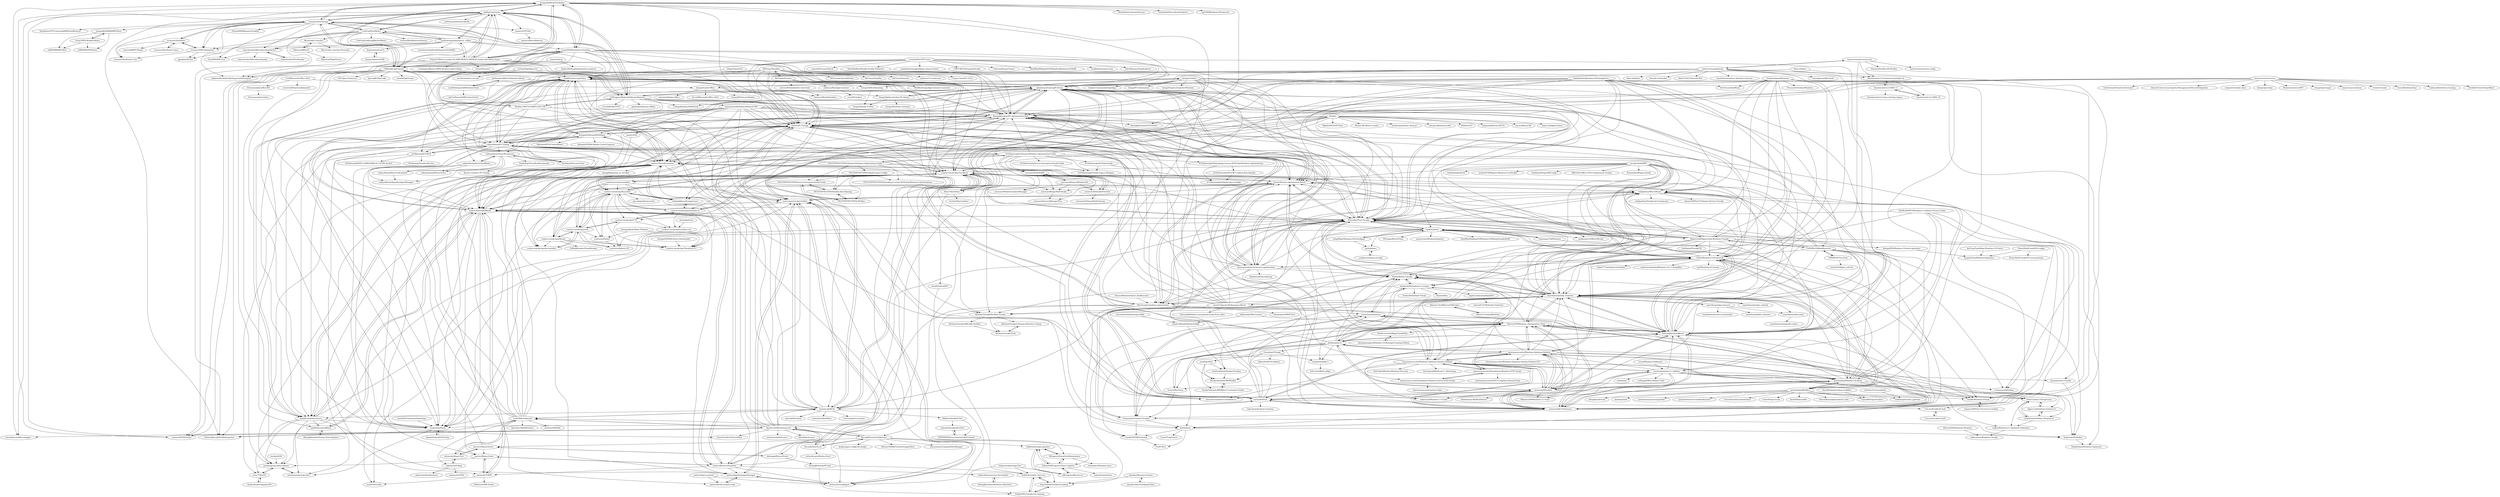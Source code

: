 digraph G {
"integralfx/MemTestHelper" -> "sp00n/CoreCycler"
"integralfx/MemTestHelper" -> "djdallmann/GamingPCSetup"
"integralfx/MemTestHelper" -> "Orbmu2k/nvidiaProfileInspector" ["e"=1]
"integralfx/MemTestHelper" -> "BoringBoredom/PC-Optimization-Hub"
"integralfx/MemTestHelper" -> "irusanov/ZenTimings"
"integralfx/MemTestHelper" -> "LunarPSD/NvidiaOverclocking"
"integralfx/MemTestHelper" -> "CXWorld/CapFrameX"
"integralfx/MemTestHelper" -> "emoose/DLSSTweaks" ["e"=1]
"integralfx/MemTestHelper" -> "amitxv/PC-Tuning"
"integralfx/MemTestHelper" -> "PrimeO7/How-to-undervolt-AMD-RYZEN-5800X3D-Guide-with-PBO2-Tuner"
"integralfx/MemTestHelper" -> "beeradmoore/dlss-swapper" ["e"=1]
"integralfx/MemTestHelper" -> "Rem0o/FanControl.Releases" ["e"=1]
"integralfx/MemTestHelper" -> "lostindark/DriverStoreExplorer" ["e"=1]
"integralfx/MemTestHelper" -> "pal1000/Realtek-UAD-generic" ["e"=1]
"integralfx/MemTestHelper" -> "BoringBoredom/UEFI-Editor" ["e"=1]
"arcadesdude/BRU" -> "r33int/Windows10-Postinstall"
"arcadesdude/BRU" -> "Romanitho/Winget-Install" ["e"=1]
"arcadesdude/BRU" -> "svenmauch/WinSlap" ["e"=1]
"arcadesdude/BRU" -> "MajorGeek/MajorGeeks-Windows-Tweaks"
"arcadesdude/BRU" -> "Zusier/Zusiers-optimization-Batch"
"arcadesdude/BRU" -> "rahilpathan/Win10Boost"
"arcadesdude/BRU" -> "ArtanisInc/Post-Tweaks"
"arcadesdude/BRU" -> "madbomb122/Win10Script" ["e"=1]
"arcadesdude/BRU" -> "builtbybel/JunkCtrl" ["e"=1]
"arcadesdude/BRU" -> "simeononsecurity/Windows-Optimize-Harden-Debloat"
"arcadesdude/BRU" -> "nickrod518/Migrate-WindowsUserProfile" ["e"=1]
"arcadesdude/BRU" -> "Fs00/Win10BloatRemover"
"arcadesdude/BRU" -> "builtbybel/SuperMSConfig" ["e"=1]
"arcadesdude/BRU" -> "OfficeDev/Office-IT-Pro-Deployment-Scripts" ["e"=1]
"arcadesdude/BRU" -> "couleur-tweak-tips/TweakList"
"CXWorld/CapFrameX" -> "GameTechDev/PresentMon" ["e"=1]
"CXWorld/CapFrameX" -> "GPUOpen-Tools/ocat" ["e"=1]
"CXWorld/CapFrameX" -> "GSDragoon/RadeonSoftwareSlimmer"
"CXWorld/CapFrameX" -> "djdallmann/GamingPCSetup"
"CXWorld/CapFrameX" -> "emoose/DLSSTweaks" ["e"=1]
"CXWorld/CapFrameX" -> "BoringBoredom/PC-Optimization-Hub"
"CXWorld/CapFrameX" -> "xHybred/NvidiaProfileInspectorRevamped" ["e"=1]
"CXWorld/CapFrameX" -> "Orbmu2k/nvidiaProfileInspector" ["e"=1]
"CXWorld/CapFrameX" -> "amitxv/PC-Tuning"
"CXWorld/CapFrameX" -> "SpecialKO/SpecialK" ["e"=1]
"CXWorld/CapFrameX" -> "irusanov/ZenTimings"
"CXWorld/CapFrameX" -> "spddl/GoInterruptPolicy"
"CXWorld/CapFrameX" -> "sp00n/CoreCycler"
"CXWorld/CapFrameX" -> "integralfx/MemTestHelper"
"CXWorld/CapFrameX" -> "cdozdil/OptiScaler" ["e"=1]
"djdallmann/GamingPCSetup" -> "BoringBoredom/PC-Optimization-Hub"
"djdallmann/GamingPCSetup" -> "amitxv/PC-Tuning"
"djdallmann/GamingPCSetup" -> "valleyofdoom/PC-Tuning"
"djdallmann/GamingPCSetup" -> "spddl/GoInterruptPolicy"
"djdallmann/GamingPCSetup" -> "ArtanisInc/Post-Tweaks"
"djdallmann/GamingPCSetup" -> "miniant-git/REAL"
"djdallmann/GamingPCSetup" -> "sieger/handbook"
"djdallmann/GamingPCSetup" -> "denis-g/windows10-latency-optimization"
"djdallmann/GamingPCSetup" -> "couleur-tweak-tips/TweakList"
"djdallmann/GamingPCSetup" -> "Zusier/Zusiers-optimization-Batch"
"djdallmann/GamingPCSetup" -> "amitxv/AutoGpuAffinity"
"djdallmann/GamingPCSetup" -> "amitxv/TimerResolution"
"djdallmann/GamingPCSetup" -> "SanGraphic/QuickBoost"
"djdallmann/GamingPCSetup" -> "ionuttbara/melody_windows"
"djdallmann/GamingPCSetup" -> "GSDragoon/RadeonSoftwareSlimmer"
"DissectMalware/batch_deobfuscator" -> "WinTweaks/windows-optimization"
"LordOfMice/hidusbf" -> "chrizonix/XInputTest"
"LordOfMice/hidusbf" -> "BoringBoredom/PC-Optimization-Hub"
"LordOfMice/hidusbf" -> "djdallmann/GamingPCSetup"
"LordOfMice/hidusbf" -> "miniant-git/REAL"
"LordOfMice/hidusbf" -> "spddl/GoInterruptPolicy"
"LordOfMice/hidusbf" -> "amitxv/PC-Tuning"
"LordOfMice/hidusbf" -> "Orbmu2k/nvidiaProfileInspector" ["e"=1]
"LordOfMice/hidusbf" -> "cakama3a/Polling"
"LordOfMice/hidusbf" -> "valleyofdoom/PC-Tuning"
"LordOfMice/hidusbf" -> "RawAccelOfficial/rawaccel"
"LordOfMice/hidusbf" -> "nefarius/HidHide" ["e"=1]
"LordOfMice/hidusbf" -> "CXWorld/CapFrameX"
"LordOfMice/hidusbf" -> "Ryochan7/DS4Windows" ["e"=1]
"LordOfMice/hidusbf" -> "amitxv/AutoGpuAffinity"
"LordOfMice/hidusbf" -> "amitxv/TimerResolution"
"Mysticial/y-cruncher" -> "Mysticial/Mini-Pi"
"Mysticial/y-cruncher" -> "Mysticial/y-cruncher-Formulas"
"KovaaK/InterAccel" -> "KovaaK/SensitivityMatcher"
"KovaaK/InterAccel" -> "RawAccelOfficial/rawaccel"
"KovaaK/InterAccel" -> "arthurfeeney/Marley-Accel"
"chrizonix/XInputTest" -> "cakama3a/Polling"
"chrizonix/XInputTest" -> "LordOfMice/hidusbf"
"chrizonix/XInputTest" -> "microe1/MouseTester"
"miniant-git/REAL" -> "BoringBoredom/PC-Optimization-Hub"
"miniant-git/REAL" -> "djdallmann/GamingPCSetup"
"miniant-git/REAL" -> "amitxv/PC-Tuning"
"miniant-git/REAL" -> "spddl/LowAudioLatency"
"miniant-git/REAL" -> "spddl/GoInterruptPolicy"
"miniant-git/REAL" -> "amitxv/TimerResolution"
"miniant-git/REAL" -> "Milkitic/KeyASIO.Net"
"miniant-git/REAL" -> "ArtanisInc/Post-Tweaks"
"miniant-git/REAL" -> "FunOrange/osu-trainer" ["e"=1]
"miniant-git/REAL" -> "auraside/Hone"
"miniant-git/REAL" -> "ionuttbara/melody_windows"
"miniant-git/REAL" -> "abstrakt8/rewind" ["e"=1]
"miniant-git/REAL" -> "amitxv/service-list-builder"
"miniant-git/REAL" -> "LordOfMice/hidusbf"
"miniant-git/REAL" -> "rednir/OsuSkinMixer" ["e"=1]
"gordonbay/Windows-On-Reins" -> "r33int/Windows10-Postinstall"
"gordonbay/Windows-On-Reins" -> "simeononsecurity/Windows-Optimize-Harden-Debloat"
"gordonbay/Windows-On-Reins" -> "semazurek/ET-Optimizer"
"gordonbay/Windows-On-Reins" -> "ArtanisInc/Post-Tweaks"
"gordonbay/Windows-On-Reins" -> "simeononsecurity/Windows-Optimize-Debloat"
"gordonbay/Windows-On-Reins" -> "pratyakshm/WinRice"
"gordonbay/Windows-On-Reins" -> "equk/windows"
"gordonbay/Windows-On-Reins" -> "svenmauch/WinSlap" ["e"=1]
"gordonbay/Windows-On-Reins" -> "ionuttbara/melody_windows"
"gordonbay/Windows-On-Reins" -> "amitxv/PC-Tuning"
"gordonbay/Windows-On-Reins" -> "5cover/WinClean"
"gordonbay/Windows-On-Reins" -> "leetfin/Windows10Tools"
"gordonbay/Windows-On-Reins" -> "SanGraphic/QuickBoost"
"gordonbay/Windows-On-Reins" -> "auraside/Hone"
"gordonbay/Windows-On-Reins" -> "nyxiereal/XToolbox"
"tebjan/TimerTool" -> "spddl/GoInterruptPolicy"
"tebjan/TimerTool" -> "dobragab/MouseTester"
"KovaaK/SensitivityMatcher" -> "KovaaK/InterAccel"
"KovaaK/SensitivityMatcher" -> "Whisperrr/SensitivityRandomizer"
"KovaaK/SensitivityMatcher" -> "AltimorTASDK/ClientSettingsEditor"
"KovaaK/SensitivityMatcher" -> "RawAccelOfficial/rawaccel"
"KovaaK/SensitivityMatcher" -> "microe1/MouseTester"
"KovaaK/SensitivityMatcher" -> "LordOfMice/hidusbf"
"KovaaK/SensitivityMatcher" -> "VoltaicHQ/Progress-Sheet-Updater"
"KovaaK/SensitivityMatcher" -> "nbusseneau/CompatibilityManager"
"KovaaK/SensitivityMatcher" -> "riddbtw/kovaaks-playlists"
"KovaaK/SensitivityMatcher" -> "deafps/apex-configs-by-deafps" ["e"=1]
"Fs00/Win10BloatRemover" -> "r33int/Windows10-Postinstall"
"Fs00/Win10BloatRemover" -> "rahilpathan/Win10Boost"
"Fs00/Win10BloatRemover" -> "ionuttbara/melody_windows"
"Fs00/Win10BloatRemover" -> "SegoCode/DebloBat"
"Fs00/Win10BloatRemover" -> "FHWWC/FCLiveTool"
"Fs00/Win10BloatRemover" -> "ArtanisInc/Post-Tweaks"
"Fs00/Win10BloatRemover" -> "MajorGeek/MajorGeeks-Windows-Tweaks"
"Fs00/Win10BloatRemover" -> "semazurek/ET-Optimizer"
"Fs00/Win10BloatRemover" -> "svenmauch/WinSlap" ["e"=1]
"Fs00/Win10BloatRemover" -> "SanGraphic/QuickBoost"
"Fs00/Win10BloatRemover" -> "gordonbay/Windows-On-Reins"
"Fs00/Win10BloatRemover" -> "couleur-tweak-tips/TweakList"
"microe1/MouseTester" -> "dobragab/MouseTester"
"microe1/MouseTester" -> "chrizonix/XInputTest"
"microe1/MouseTester" -> "amitxv/MouseTester"
"microe1/MouseTester" -> "spddl/GoInterruptPolicy"
"LouWii/XiaomiADBFastbootTools" -> "op07n/XiaomiADBFastbootTools"
"LouWii/XiaomiADBFastbootTools" -> "kirthandev/MIUI-Debloater-official"
"irusanov/ZenStates" -> "irusanov/ZenStates-Linux"
"irusanov/ZenStates" -> "irusanov/ZenStates-Core"
"irusanov/ZenStates" -> "irusanov/SMUDebugTool"
"irusanov/ZenStates" -> "irusanov/ZenTimings"
"irusanov/ZenStates" -> "tomrus88/RTCSharp" ["e"=1]
"Mysticial/Mini-Pi" -> "Mysticial/DigitViewer"
"Mysticial/Mini-Pi" -> "Mysticial/y-cruncher"
"PowerShellCrack/OS-Configs" -> "PowerShellCrack/OS-Customizations"
"PowerShellCrack/OS-Configs" -> "EpsylonTech/WindowsOptimizer"
"zodiacon/RunAppContainer" -> "cclon/Proteibox"
"lacymorrow/crossover" -> "notpeelz/reshade-xhair"
"lacymorrow/crossover" -> "BoringBoredom/PC-Optimization-Hub"
"lacymorrow/crossover" -> "hiitiger/goverlay" ["e"=1]
"lacymorrow/crossover" -> "RawAccelOfficial/rawaccel"
"lacymorrow/crossover" -> "PhantomGamers/SFP" ["e"=1]
"lacymorrow/crossover" -> "vinegarhq/vinegar" ["e"=1]
"lacymorrow/crossover" -> "zeyad-mansour/lunar" ["e"=1]
"lacymorrow/crossover" -> "crosire/reshade" ["e"=1]
"lacymorrow/crossover" -> "GooseMod/OpenAsar" ["e"=1]
"lacymorrow/crossover" -> "Codeusa/Borderless-Gaming" ["e"=1]
"lacymorrow/crossover" -> "djdallmann/GamingPCSetup"
"lacymorrow/crossover" -> "DevilXD/TwitchDropsMiner" ["e"=1]
"lacymorrow/crossover" -> "FastForwardTeam/FastForward" ["e"=1]
"lacymorrow/crossover" -> "Discord-Client-Encyclopedia-Management/Discord3rdparties" ["e"=1]
"lacymorrow/crossover" -> "KovaaK/SensitivityMatcher"
"MajorGeek/MajorGeeks-Windows-Tweaks" -> "equk/windows"
"MajorGeek/MajorGeeks-Windows-Tweaks" -> "Zusier/Zusiers-optimization-Batch"
"MajorGeek/MajorGeeks-Windows-Tweaks" -> "r33int/Windows10-Postinstall"
"MajorGeek/MajorGeeks-Windows-Tweaks" -> "ArtanisInc/Post-Tweaks"
"MajorGeek/MajorGeeks-Windows-Tweaks" -> "couleur-tweak-tips/TweakList"
"MajorGeek/MajorGeeks-Windows-Tweaks" -> "SanGraphic/QuickBoost"
"MajorGeek/MajorGeeks-Windows-Tweaks" -> "builtbybel/TweakUIX" ["e"=1]
"MajorGeek/MajorGeeks-Windows-Tweaks" -> "svenmauch/WinSlap" ["e"=1]
"MajorGeek/MajorGeeks-Windows-Tweaks" -> "WinTweaks/windows-optimization"
"MajorGeek/MajorGeeks-Windows-Tweaks" -> "Batlez/Batlez-Tweaks"
"MajorGeek/MajorGeeks-Windows-Tweaks" -> "Fs00/Win10BloatRemover"
"MajorGeek/MajorGeeks-Windows-Tweaks" -> "leetfin/Windows10Tools"
"MajorGeek/MajorGeeks-Windows-Tweaks" -> "rahilpathan/Win10Boost"
"MajorGeek/MajorGeeks-Windows-Tweaks" -> "ionuttbara/melody_windows"
"MajorGeek/MajorGeeks-Windows-Tweaks" -> "djdallmann/GamingPCSetup"
"simeononsecurity/Windows-Optimize-Harden-Debloat" -> "simeononsecurity/Windows-Optimize-Debloat"
"simeononsecurity/Windows-Optimize-Harden-Debloat" -> "gordonbay/Windows-On-Reins"
"simeononsecurity/Windows-Optimize-Harden-Debloat" -> "simeononsecurity/Standalone-Windows-STIG-Script"
"simeononsecurity/Windows-Optimize-Harden-Debloat" -> "semazurek/ET-Optimizer"
"simeononsecurity/Windows-Optimize-Harden-Debloat" -> "beerisgood/Windows11_Hardening" ["e"=1]
"simeononsecurity/Windows-Optimize-Harden-Debloat" -> "ArtanisInc/Post-Tweaks"
"simeononsecurity/Windows-Optimize-Harden-Debloat" -> "amitxv/PC-Tuning"
"simeononsecurity/Windows-Optimize-Harden-Debloat" -> "awesome-windows11/windows11" ["e"=1]
"simeononsecurity/Windows-Optimize-Harden-Debloat" -> "mikeroyal/Windows-11-Guide" ["e"=1]
"simeononsecurity/Windows-Optimize-Harden-Debloat" -> "BoringBoredom/PC-Optimization-Hub"
"simeononsecurity/Windows-Optimize-Harden-Debloat" -> "djdallmann/GamingPCSetup"
"simeononsecurity/Windows-Optimize-Harden-Debloat" -> "HotCakeX/Harden-Windows-Security" ["e"=1]
"simeononsecurity/Windows-Optimize-Harden-Debloat" -> "r33int/Windows10-Postinstall"
"simeononsecurity/Windows-Optimize-Harden-Debloat" -> "nyxiereal/XToolbox"
"simeononsecurity/Windows-Optimize-Harden-Debloat" -> "teeotsa/windows-11-debloat"
"GSDragoon/RadeonSoftwareSlimmer" -> "RedDot-3ND7355/MPO-GPU-FIX"
"GSDragoon/RadeonSoftwareSlimmer" -> "djdallmann/GamingPCSetup"
"GSDragoon/RadeonSoftwareSlimmer" -> "CXWorld/CapFrameX"
"GSDragoon/RadeonSoftwareSlimmer" -> "amitxv/PC-Tuning"
"GSDragoon/RadeonSoftwareSlimmer" -> "BoringBoredom/PC-Optimization-Hub"
"GSDragoon/RadeonSoftwareSlimmer" -> "valleyofdoom/PC-Tuning"
"GSDragoon/RadeonSoftwareSlimmer" -> "sp00n/CoreCycler"
"GSDragoon/RadeonSoftwareSlimmer" -> "gdeliana/Optimize-Offline" ["e"=1]
"GSDragoon/RadeonSoftwareSlimmer" -> "semazurek/ET-Optimizer"
"GSDragoon/RadeonSoftwareSlimmer" -> "iidanL/InstallWindowsWithoutUSB"
"GSDragoon/RadeonSoftwareSlimmer" -> "xCuri0/ReBarUEFI" ["e"=1]
"GSDragoon/RadeonSoftwareSlimmer" -> "Jisll/Sadcoy"
"GSDragoon/RadeonSoftwareSlimmer" -> "ArtanisInc/Post-Tweaks"
"GSDragoon/RadeonSoftwareSlimmer" -> "irusanov/ZenTimings"
"GSDragoon/RadeonSoftwareSlimmer" -> "CodingWonders/DISMTools" ["e"=1]
"zzhouhe/AsioHookForOsu" -> "XTXTMTXTX/osu-External-ASIO-Sound"
"XTXTMTXTX/osu-External-ASIO-Sound" -> "zzhouhe/AsioHookForOsu"
"farag2/Install-Office" -> "farag2/Utilities"
"farag2/Install-Office" -> "farag2/Adobe-Acrobat-DC-Setup"
"farag2/Install-Office" -> "asheroto/Deploy-Office"
"farag2/Install-Office" -> "Su-sid/Microsoft-Office-2021"
"farag2/Install-Office" -> "farag2/ReVanced-Builder"
"RawAccelOfficial/rawaccel" -> "KovaaK/InterAccel"
"RawAccelOfficial/rawaccel" -> "BoringBoredom/PC-Optimization-Hub"
"RawAccelOfficial/rawaccel" -> "djdallmann/GamingPCSetup"
"RawAccelOfficial/rawaccel" -> "Orbmu2k/nvidiaProfileInspector" ["e"=1]
"RawAccelOfficial/rawaccel" -> "amitxv/PC-Tuning"
"RawAccelOfficial/rawaccel" -> "emoose/DLSSTweaks" ["e"=1]
"RawAccelOfficial/rawaccel" -> "LordOfMice/hidusbf"
"RawAccelOfficial/rawaccel" -> "KovaaK/SensitivityMatcher"
"RawAccelOfficial/rawaccel" -> "spddl/GoInterruptPolicy"
"RawAccelOfficial/rawaccel" -> "miniant-git/REAL"
"RawAccelOfficial/rawaccel" -> "GameTechDev/PresentMon" ["e"=1]
"RawAccelOfficial/rawaccel" -> "beeradmoore/dlss-swapper" ["e"=1]
"RawAccelOfficial/rawaccel" -> "CXWorld/CapFrameX"
"RawAccelOfficial/rawaccel" -> "molenzwiebel/Deceive" ["e"=1]
"RawAccelOfficial/rawaccel" -> "Sporif/dxvk-async" ["e"=1]
"Zusier/Zusiers-optimization-Batch" -> "couleur-tweak-tips/TweakList"
"Zusier/Zusiers-optimization-Batch" -> "WinTweaks/windows-optimization"
"Zusier/Zusiers-optimization-Batch" -> "rahilpathan/Win10Boost"
"Zusier/Zusiers-optimization-Batch" -> "ArtanisInc/Post-Tweaks"
"Zusier/Zusiers-optimization-Batch" -> "amitxv/service-list-builder"
"Zusier/Zusiers-optimization-Batch" -> "sieger/handbook"
"Zusier/Zusiers-optimization-Batch" -> "amitxv/AutoGpuAffinity"
"Zusier/Zusiers-optimization-Batch" -> "Atlas-OS/utilities"
"Zusier/Zusiers-optimization-Batch" -> "Batlez/Batlez-Tweaks"
"farag2/Utilities" -> "farag2/Adobe-Acrobat-DC-Setup"
"farag2/Utilities" -> "awesome-windows11/windows11" ["e"=1]
"farag2/Utilities" -> "r33int/Windows10-Postinstall"
"farag2/Utilities" -> "simeononsecurity/Windows-Optimize-Harden-Debloat"
"farag2/Utilities" -> "farag2/Install-Office"
"farag2/Utilities" -> "equk/windows"
"farag2/Utilities" -> "ArtanisInc/Post-Tweaks"
"farag2/Utilities" -> "SanGraphic/QuickBoost"
"farag2/Utilities" -> "farag2/Sophia-Script-for-Windows" ["e"=1]
"farag2/Utilities" -> "Sophia-Community/SophiApp" ["e"=1]
"farag2/Utilities" -> "djdallmann/GamingPCSetup"
"farag2/Utilities" -> "farag2/ADB-Debloating"
"farag2/Utilities" -> "BoringBoredom/PC-Optimization-Hub"
"farag2/Utilities" -> "mikeroyal/Windows-11-Guide" ["e"=1]
"farag2/Utilities" -> "farag2/PC-information"
"pratyakshm/WinRice" -> "ShivamKumarJha/android_tools" ["e"=1]
"pratyakshm/WinRice" -> "ArtanisInc/Post-Tweaks"
"pratyakshm/WinRice" -> "r33int/Windows10-Postinstall"
"pratyakshm/WinRice" -> "kdrag0n/adevtool" ["e"=1]
"pratyakshm/WinRice" -> "darkhz/prlmk" ["e"=1]
"pratyakshm/WinRice" -> "gordonbay/Windows-On-Reins"
"pratyakshm/WinRice" -> "joshchoo/aosp-missing-blobs" ["e"=1]
"pratyakshm/WinRice" -> "JamieHoSzeYui/ComeBackElytra8"
"pratyakshm/WinRice" -> "SanGraphic/QuickBoost"
"pratyakshm/WinRice" -> "leetfin/Windows10Tools"
"pratyakshm/WinRice" -> "ElytrA8/ProjectFizilion"
"pratyakshm/WinRice" -> "Giovix92/selinux-denial-fixer" ["e"=1]
"pratyakshm/WinRice" -> "CartelProject/csak"
"pratyakshm/WinRice" -> "nullbytepl/vendor_gprivate"
"pratyakshm/WinRice" -> "KenHV/KensurBot" ["e"=1]
"Whisperrr/SensitivityRandomizer" -> "VoltaicHQ/Progress-Sheet-Updater"
"Whisperrr/SensitivityRandomizer" -> "dardonkov/Random-Sens"
"Whisperrr/SensitivityRandomizer" -> "riddbtw/kovaaks-playlists"
"r33int/Windows10-Postinstall" -> "WinTweaks/windows-optimization"
"r33int/Windows10-Postinstall" -> "rahilpathan/Win10Boost"
"r33int/Windows10-Postinstall" -> "simeononsecurity/Windows-Optimize-Debloat"
"r33int/Windows10-Postinstall" -> "leetfin/Windows10Tools"
"r33int/Windows10-Postinstall" -> "gordonbay/Windows-On-Reins"
"r33int/Windows10-Postinstall" -> "ArtanisInc/Post-Tweaks"
"r33int/Windows10-Postinstall" -> "couleur-tweak-tips/TweakList"
"r33int/Windows10-Postinstall" -> "ionuttbara/melody_windows"
"r33int/Windows10-Postinstall" -> "denis-g/windows10-latency-optimization"
"r33int/Windows10-Postinstall" -> "pratyakshm/WinRice"
"r33int/Windows10-Postinstall" -> "SanGraphic/QuickBoost"
"r33int/Windows10-Postinstall" -> "Daksh777/windows10-debloat"
"r33int/Windows10-Postinstall" -> "mattreecebentley/Windows-10-11-Simplifier"
"r33int/Windows10-Postinstall" -> "tcja/Windows-10-tweaks"
"r33int/Windows10-Postinstall" -> "equk/windows"
"irusanov/ZenTimings" -> "CoolCmd/TestMem5"
"irusanov/ZenTimings" -> "irusanov/ZenStates"
"irusanov/ZenTimings" -> "sp00n/CoreCycler"
"irusanov/ZenTimings" -> "irusanov/SMUDebugTool"
"irusanov/ZenTimings" -> "irusanov/ZenStates-Core"
"irusanov/ZenTimings" -> "clamchowder/MicrobenchmarksGui"
"irusanov/ZenTimings" -> "integralfx/MemTestHelper"
"irusanov/ZenTimings" -> "mann1x/CPUDoc"
"irusanov/ZenTimings" -> "CXWorld/CapFrameX"
"irusanov/ZenTimings" -> "jjgraphix/KGuiX"
"irusanov/ZenTimings" -> "Eliovp/AMDMemoryTweakXL" ["e"=1]
"irusanov/ZenTimings" -> "integralfx/DDR4XMPEditor"
"irusanov/ZenTimings" -> "GSDragoon/RadeonSoftwareSlimmer"
"irusanov/ZenTimings" -> "FarisR99/IMLCGui"
"irusanov/ZenTimings" -> "SmokelessCPU/UniversalAMDFormBrowser" ["e"=1]
"farag2/ADB-Debloating" -> "farag2/Mozilla-Firefox"
"farag2/Adobe-Acrobat-DC-Setup" -> "farag2/Utilities"
"farag2/Adobe-Acrobat-DC-Setup" -> "farag2/Mozilla-Firefox"
"farag2/Adobe-Acrobat-DC-Setup" -> "farag2/Windows-Terminal"
"irusanov/SMUDebugTool" -> "irusanov/ZenStates"
"irusanov/SMUDebugTool" -> "irusanov/ZenStates-Core"
"irusanov/SMUDebugTool" -> "jjgraphix/KGuiX"
"1a2m3/SPD-Reader-Writer" -> "integralfx/DDR4XMPEditor"
"1a2m3/SPD-Reader-Writer" -> "edlf/DDRXMPEditor"
"1a2m3/SPD-Reader-Writer" -> "edlf/DDR5SPDEditor"
"clamchowder/PmcReader" -> "clamchowder/MicrobenchmarksGui"
"leetfin/Windows10Tools" -> "Empyreal96/win-10-services-toolbox"
"Empyreal96/win-10-services-toolbox" -> "leetfin/Windows10Tools"
"WinTweaks/windows-optimization" -> "0x4Hydro/Optiz_Services"
"WinTweaks/windows-optimization" -> "Zusier/Zusiers-optimization-Batch"
"WinTweaks/windows-optimization" -> "ArtanisInc/Post-Tweaks"
"WinTweaks/windows-optimization" -> "leetfin/Windows10Tools"
"WinTweaks/windows-optimization" -> "dreammjow/DWM-Tool"
"WinTweaks/windows-optimization" -> "SuperStrikEtweaks/Tweaking"
"WinTweaks/windows-optimization" -> "sieger/handbook"
"WinTweaks/windows-optimization" -> "couleur-tweak-tips/TweakList"
"simeononsecurity/Standalone-Windows-Server-STIG-Script" -> "simeononsecurity/Standalone-Windows-STIG-Script"
"simeononsecurity/Standalone-Windows-Server-STIG-Script" -> "simeononsecurity/setup-scripts"
"simeononsecurity/Standalone-Windows-STIG-Script" -> "simeononsecurity/Standalone-Windows-Server-STIG-Script"
"simeononsecurity/Standalone-Windows-STIG-Script" -> "simeononsecurity/Windows-Optimize-Debloat"
"simeononsecurity/Standalone-Windows-STIG-Script" -> "simeononsecurity/STIG-Compliant-Domain-Prep"
"simeononsecurity/Standalone-Windows-STIG-Script" -> "simeononsecurity/Windows-Optimize-Harden-Debloat"
"irusanov/ZenStates-Linux" -> "irusanov/ZenStates"
"Felipetweaks/FelipeTool" -> "0x4Hydro/Optiz_Services"
"Felipetweaks/FelipeTool" -> "Felipe8581/Tweaks-for-Gaming"
"Felipetweaks/FelipeTool" -> "SuperStrikEtweaks/Tweaking"
"BoringBoredom/PCIutil" -> "0x4Hydro/Optiz_Services"
"BoringBoredom/PCIutil" -> "Felipe8581/Tweaks-for-Gaming"
"SuperStrikEtweaks/Tweaking" -> "0x4Hydro/Optiz_Services"
"SuperStrikEtweaks/Tweaking" -> "Felipe8581/Tweaks-for-Gaming"
"0x4Hydro/Optiz_Services" -> "Felipe8581/Tweaks-for-Gaming"
"0x4Hydro/Optiz_Services" -> "SuperStrikEtweaks/Tweaking"
"Felipe8581/Tweaks-for-Gaming" -> "0x4Hydro/Optiz_Services"
"Felipe8581/Tweaks-for-Gaming" -> "SuperStrikEtweaks/Tweaking"
"AnErrupTion/Make-Windows-10-Faster" -> "EpsylonTech/WindowsOptimizer"
"iidanL/InstallWindowsWithoutUSB" -> "Atlas-OS/utilities"
"iidanL/InstallWindowsWithoutUSB" -> "couleur-tweak-tips/TweakList"
"iidanL/InstallWindowsWithoutUSB" -> "ArtanisInc/Post-Tweaks"
"iidanL/InstallWindowsWithoutUSB" -> "amitxv/TimerResolution"
"iidanL/InstallWindowsWithoutUSB" -> "amitxv/PC-Tuning"
"iidanL/InstallWindowsWithoutUSB" -> "spddl/LowAudioLatency"
"iidanL/InstallWindowsWithoutUSB" -> "Zusier/Zusiers-optimization-Batch"
"iidanL/InstallWindowsWithoutUSB" -> "BoringBoredom/PC-Optimization-Hub"
"iidanL/InstallWindowsWithoutUSB" -> "amitxv/EVA"
"iidanL/InstallWindowsWithoutUSB" -> "sieger/handbook"
"iidanL/InstallWindowsWithoutUSB" -> "Aetopia/NoSteamWebHelper"
"iidanL/InstallWindowsWithoutUSB" -> "amitxv/AutoGpuAffinity"
"iidanL/InstallWindowsWithoutUSB" -> "couleur-tweak-tips/Smoothie"
"iidanL/InstallWindowsWithoutUSB" -> "amitxv/service-list-builder"
"iidanL/InstallWindowsWithoutUSB" -> "djdallmann/GamingPCSetup"
"BoringBoredom/PC-Optimization-Hub" -> "djdallmann/GamingPCSetup"
"BoringBoredom/PC-Optimization-Hub" -> "amitxv/PC-Tuning"
"BoringBoredom/PC-Optimization-Hub" -> "valleyofdoom/PC-Tuning"
"BoringBoredom/PC-Optimization-Hub" -> "ArtanisInc/Post-Tweaks"
"BoringBoredom/PC-Optimization-Hub" -> "sieger/handbook"
"BoringBoredom/PC-Optimization-Hub" -> "miniant-git/REAL"
"BoringBoredom/PC-Optimization-Hub" -> "spddl/GoInterruptPolicy"
"BoringBoredom/PC-Optimization-Hub" -> "awesome-windows11/windows11" ["e"=1]
"BoringBoredom/PC-Optimization-Hub" -> "amitxv/AutoGpuAffinity"
"BoringBoredom/PC-Optimization-Hub" -> "couleur-tweak-tips/TweakList"
"BoringBoredom/PC-Optimization-Hub" -> "amitxv/TimerResolution"
"BoringBoredom/PC-Optimization-Hub" -> "spddl/LowAudioLatency"
"BoringBoredom/PC-Optimization-Hub" -> "Zusier/Zusiers-optimization-Batch"
"BoringBoredom/PC-Optimization-Hub" -> "BoringBoredom/UEFI-Editor" ["e"=1]
"BoringBoredom/PC-Optimization-Hub" -> "denis-g/windows10-latency-optimization"
"vladaad/discordcompressor" -> "couleur-tweak-tips/Smoothie"
"vladaad/discordcompressor" -> "couleur-tweak-tips/smoothie-rs"
"f0e/blur" -> "couleur-tweak-tips/Smoothie"
"f0e/blur" -> "couleur-tweak-tips/smoothie-rs"
"f0e/blur" -> "f0e/blurGUI"
"f0e/blur" -> "Kopamed/Raven-bPLUS" ["e"=1]
"f0e/blur" -> "vladaad/discordcompressor"
"f0e/blur" -> "couleur-tweak-tips/TweakList"
"f0e/blur" -> "xia-mc/Raven-XD" ["e"=1]
"f0e/blur" -> "Aspw-w/NightX-Client" ["e"=1]
"f0e/blur" -> "SkidderMC/FDPClient" ["e"=1]
"f0e/blur" -> "amitxv/PC-Tuning"
"f0e/blur" -> "Weave-MC/Weave-Loader" ["e"=1]
"f0e/blur" -> "Youded-byte/lunar-client-qt" ["e"=1]
"f0e/blur" -> "advancedfx/advancedfx" ["e"=1]
"f0e/blur" -> "couleurm/couleurstoolbox"
"f0e/blur" -> "couleur-tweak-tips/Moony"
"couleur-tweak-tips/utils" -> "couleur-tweak-tips/the-installer"
"couleur-tweak-tips/utils" -> "couleurm/Aphotic-III"
"couleur-tweak-tips/utils" -> "couleur-tweak-tips/CTT"
"couleur-tweak-tips/utils" -> "couleur-tweak-tips/Moony"
"couleur-tweak-tips/utils" -> "couleur-tweak-tips/TweakList"
"couleur-tweak-tips/utils" -> "couleur-tweak-tips/Smoothie"
"couleur-tweak-tips/utils" -> "couleurm/Pathed"
"couleur-tweak-tips/utils" -> "couleur-tweak-tips/TweakList-UI"
"sp00n/CoreCycler" -> "irusanov/ZenTimings"
"sp00n/CoreCycler" -> "PrimeO7/How-to-undervolt-AMD-RYZEN-5800X3D-Guide-with-PBO2-Tuner"
"sp00n/CoreCycler" -> "integralfx/MemTestHelper"
"sp00n/CoreCycler" -> "CoolCmd/TestMem5"
"sp00n/CoreCycler" -> "GSDragoon/RadeonSoftwareSlimmer"
"sp00n/CoreCycler" -> "RedDot-3ND7355/MPO-GPU-FIX"
"sp00n/CoreCycler" -> "LunarPSD/NvidiaOverclocking"
"sp00n/CoreCycler" -> "emoose/DLSSTweaks" ["e"=1]
"sp00n/CoreCycler" -> "CXWorld/CapFrameX"
"sp00n/CoreCycler" -> "Orbmu2k/nvidiaProfileInspector" ["e"=1]
"sp00n/CoreCycler" -> "GpuZelenograd/memtest_vulkan"
"sp00n/CoreCycler" -> "irusanov/SMUDebugTool"
"sp00n/CoreCycler" -> "notfromstatefarm/nvflashk" ["e"=1]
"sp00n/CoreCycler" -> "beeradmoore/dlss-swapper" ["e"=1]
"sp00n/CoreCycler" -> "mann1x/CPUDoc"
"semazurek/ET-Optimizer" -> "SanGraphic/QuickBoost"
"semazurek/ET-Optimizer" -> "ionuttbara/melody_windows"
"semazurek/ET-Optimizer" -> "gordonbay/Windows-On-Reins"
"semazurek/ET-Optimizer" -> "ArtanisInc/Post-Tweaks"
"semazurek/ET-Optimizer" -> "Marvin700/Windows_Optimisation_Pack"
"semazurek/ET-Optimizer" -> "Batlez/Batlez-Tweaks"
"semazurek/ET-Optimizer" -> "rahilpathan/Win10Boost"
"semazurek/ET-Optimizer" -> "Teramanbr/TerabyteTweaker"
"semazurek/ET-Optimizer" -> "nyxiereal/XToolbox"
"semazurek/ET-Optimizer" -> "simeononsecurity/Windows-Optimize-Debloat"
"semazurek/ET-Optimizer" -> "Jisll/Sadcoy"
"semazurek/ET-Optimizer" -> "r33int/Windows10-Postinstall"
"semazurek/ET-Optimizer" -> "simeononsecurity/Windows-Optimize-Harden-Debloat"
"semazurek/ET-Optimizer" -> "auraside/Hone"
"semazurek/ET-Optimizer" -> "caxzy/LynxOptimizer"
"ionuttbara/redist-pack" -> "ionuttbara/multimedia-codecs"
"melo936/ChromiumHardening" -> "sieger/handbook"
"TheWorldOfPC/Windows11-Debloat-Privacy-Guide" -> "kyaulabs/win11tweak"
"TheWorldOfPC/Windows11-Debloat-Privacy-Guide" -> "semazurek/ET-Optimizer"
"TheWorldOfPC/Windows11-Debloat-Privacy-Guide" -> "ArtanisInc/Post-Tweaks"
"TheWorldOfPC/Windows11-Debloat-Privacy-Guide" -> "SanGraphic/QuickBoost"
"TheWorldOfPC/Windows11-Debloat-Privacy-Guide" -> "teeotsa/windows-11-debloat"
"TheWorldOfPC/Windows11-Debloat-Privacy-Guide" -> "simeononsecurity/Windows-Optimize-Harden-Debloat"
"VoltaicHQ/Progress-Sheet-Updater" -> "riddbtw/kovaaks-playlists"
"VoltaicHQ/Progress-Sheet-Updater" -> "Whisperrr/SensitivityRandomizer"
"VoltaicHQ/Progress-Sheet-Updater" -> "officialpure/Resources"
"VoltaicHQ/Progress-Sheet-Updater" -> "nahuef/statsViewer"
"simeononsecurity/Windows-Optimize-Debloat" -> "simeononsecurity/Windows-Optimize-Harden-Debloat"
"simeononsecurity/Windows-Optimize-Debloat" -> "simeononsecurity/Standalone-Windows-STIG-Script"
"simeononsecurity/Windows-Optimize-Debloat" -> "r33int/Windows10-Postinstall"
"simeononsecurity/Windows-Optimize-Debloat" -> "fedoz13/win11SetupScript"
"simeononsecurity/Windows-Optimize-Debloat" -> "semazurek/ET-Optimizer"
"simeononsecurity/Windows-Optimize-Debloat" -> "simeononsecurity/Standalone-Windows-Server-STIG-Script"
"simeononsecurity/Windows-Optimize-Debloat" -> "Marvin700/Windows_Optimisation_Pack"
"simeononsecurity/Windows-Optimize-Debloat" -> "Jisll/windows11"
"simeononsecurity/Windows-Optimize-Debloat" -> "gordonbay/Windows-On-Reins"
"simeononsecurity/Windows-Optimize-Debloat" -> "ArtanisInc/Post-Tweaks"
"simeononsecurity/Windows-Optimize-Debloat" -> "leetfin/Windows10Tools"
"simeononsecurity/Windows-Optimize-Debloat" -> "ionuttbara/melody_windows"
"simeononsecurity/Windows-Optimize-Debloat" -> "5cover/WinClean"
"simeononsecurity/Windows-Optimize-Debloat" -> "nyxiereal/XToolbox"
"simeononsecurity/Windows-Optimize-Debloat" -> "simeononsecurity/Windows-Optimize-Harden-Debloat-GUI"
"TairikuOokami/Windows" -> "rahilpathan/Win10Boost"
"TairikuOokami/Windows" -> "ionuttbara/melody_windows"
"TairikuOokami/Windows" -> "Zusier/Zusiers-optimization-Batch"
"TairikuOokami/Windows" -> "shoober420/windows11-scripts"
"TairikuOokami/Windows" -> "MajorGeek/MajorGeeks-Windows-Tweaks"
"TairikuOokami/Windows" -> "SanGraphic/QuickBoost"
"TairikuOokami/Windows" -> "PrivacyIsFreedom/Windows"
"TairikuOokami/Windows" -> "AveYo/LeanAndMean" ["e"=1]
"TairikuOokami/Windows" -> "djdallmann/GamingPCSetup"
"TairikuOokami/Windows" -> "semazurek/ET-Optimizer"
"TairikuOokami/Windows" -> "denis-g/windows10-latency-optimization"
"TairikuOokami/Windows" -> "gordonbay/Windows-On-Reins"
"TairikuOokami/Windows" -> "Marvin700/Windows_Optimisation_Pack"
"TairikuOokami/Windows" -> "r33int/Windows10-Postinstall"
"officialpure/Resources" -> "riddbtw/kovaaks-playlists"
"officialpure/Resources" -> "VoltaicHQ/Progress-Sheet-Updater"
"riddbtw/kovaaks-playlists" -> "officialpure/Resources"
"riddbtw/kovaaks-playlists" -> "VoltaicHQ/Progress-Sheet-Updater"
"riddbtw/kovaaks-playlists" -> "Whisperrr/SensitivityRandomizer"
"DaddyMadu/Windows10GamingFocus" -> "rahilpathan/Win10Boost"
"DaddyMadu/Windows10GamingFocus" -> "Zusier/Zusiers-optimization-Batch"
"DaddyMadu/Windows10GamingFocus" -> "WinTweaks/windows-optimization"
"DaddyMadu/Windows10GamingFocus" -> "Batlez/Batlez-Tweaks"
"DaddyMadu/Windows10GamingFocus" -> "ionuttbara/melody_windows"
"DaddyMadu/Windows10GamingFocus" -> "ArtanisInc/Post-Tweaks"
"DaddyMadu/Windows10GamingFocus" -> "amitxv/service-list-builder"
"DaddyMadu/Windows10GamingFocus" -> "SanGraphic/QuickBoost"
"DaddyMadu/Windows10GamingFocus" -> "djdallmann/GamingPCSetup"
"DaddyMadu/Windows10GamingFocus" -> "BoringBoredom/PC-Optimization-Hub"
"DaddyMadu/Windows10GamingFocus" -> "denis-g/windows10-latency-optimization"
"DaddyMadu/Windows10GamingFocus" -> "r33int/Windows10-Postinstall"
"DaddyMadu/Windows10GamingFocus" -> "UnLovedCookie/EchoX"
"sieger/handbook" -> "klasbo/GamePerfTesting"
"sieger/handbook" -> "imribiy/useful-regs-bats"
"klasbo/GamePerfTesting" -> "sieger/handbook"
"ArtanisInc/Post-Tweaks" -> "WinTweaks/windows-optimization"
"ArtanisInc/Post-Tweaks" -> "Zusier/Zusiers-optimization-Batch"
"ArtanisInc/Post-Tweaks" -> "rahilpathan/Win10Boost"
"ArtanisInc/Post-Tweaks" -> "amitxv/AutoGpuAffinity"
"ArtanisInc/Post-Tweaks" -> "couleur-tweak-tips/TweakList"
"ArtanisInc/Post-Tweaks" -> "auraside/Hone"
"ArtanisInc/Post-Tweaks" -> "amitxv/PC-Tuning"
"ArtanisInc/Post-Tweaks" -> "BoringBoredom/PC-Optimization-Hub"
"ArtanisInc/Post-Tweaks" -> "SanGraphic/QuickBoost"
"ArtanisInc/Post-Tweaks" -> "djdallmann/GamingPCSetup"
"ArtanisInc/Post-Tweaks" -> "sieger/handbook"
"ArtanisInc/Post-Tweaks" -> "equk/windows"
"ArtanisInc/Post-Tweaks" -> "r33int/Windows10-Postinstall"
"ArtanisInc/Post-Tweaks" -> "ionuttbara/melody_windows"
"ArtanisInc/Post-Tweaks" -> "spddl/GoInterruptPolicy"
"n1snt/Windows-Debloater" -> "teeotsa/windows-11-debloat"
"silentgameplays/Windows-10-Reforged-Gaming-Edition" -> "TheDoctorTash/MegaTweakPack"
"TheDoctorTash/MegaTweakPack" -> "silentgameplays/Windows-10-Reforged-Gaming-Edition"
"spddl/GoInterruptPolicy" -> "amitxv/AutoGpuAffinity"
"spddl/GoInterruptPolicy" -> "amitxv/TimerResolution"
"spddl/GoInterruptPolicy" -> "spddl/LowAudioLatency"
"spddl/GoInterruptPolicy" -> "spddl/AutoGpuAffinity"
"spddl/GoInterruptPolicy" -> "valleyofdoom/PC-Tuning"
"spddl/GoInterruptPolicy" -> "amitxv/ReservedCpuSets"
"spddl/GoInterruptPolicy" -> "djdallmann/GamingPCSetup"
"spddl/GoInterruptPolicy" -> "amitxv/PC-Tuning"
"spddl/GoInterruptPolicy" -> "valleyofdoom/AutoGpuAffinity"
"spddl/GoInterruptPolicy" -> "BoringBoredom/PC-Optimization-Hub"
"spddl/GoInterruptPolicy" -> "Aetopia/NoSteamWebHelper"
"spddl/GoInterruptPolicy" -> "amitxv/service-list-builder"
"spddl/GoInterruptPolicy" -> "ArtanisInc/Post-Tweaks"
"spddl/GoInterruptPolicy" -> "couleur-tweak-tips/TweakList"
"spddl/GoInterruptPolicy" -> "AlchemyTweaks/Verified-Tweaks"
"SanGraphic/QuickBoost" -> "ArtanisInc/Post-Tweaks"
"SanGraphic/QuickBoost" -> "semazurek/ET-Optimizer"
"SanGraphic/QuickBoost" -> "ionuttbara/melody_windows"
"SanGraphic/QuickBoost" -> "auraside/Hone"
"SanGraphic/QuickBoost" -> "couleur-tweak-tips/TweakList"
"SanGraphic/QuickBoost" -> "nyxiereal/XToolbox"
"SanGraphic/QuickBoost" -> "Batlez/Batlez-Tweaks"
"SanGraphic/QuickBoost" -> "Zusier/Zusiers-optimization-Batch"
"SanGraphic/QuickBoost" -> "rahilpathan/Win10Boost"
"SanGraphic/QuickBoost" -> "Marvin700/Windows_Optimisation_Pack"
"SanGraphic/QuickBoost" -> "djdallmann/GamingPCSetup"
"SanGraphic/QuickBoost" -> "Jisll/windows11"
"SanGraphic/QuickBoost" -> "caxzy/LynxOptimizer"
"SanGraphic/QuickBoost" -> "r33int/Windows10-Postinstall"
"SanGraphic/QuickBoost" -> "BoringBoredom/PC-Optimization-Hub"
"rahilpathan/Win10Boost" -> "amitxv/service-list-builder"
"rahilpathan/Win10Boost" -> "Zusier/Zusiers-optimization-Batch"
"rahilpathan/Win10Boost" -> "rahilpathan/Tweaks-for-Gaming.bat"
"rahilpathan/Win10Boost" -> "ehsan18t/Win10-Ultimate-System-Tweaks"
"rahilpathan/Win10Boost" -> "DaddyMadu/Windows-Optimzier"
"Milkitic/KeyASIO.Net" -> "zzhouhe/AsioHookForOsu"
"Milkitic/KeyASIO.Net" -> "XTXTMTXTX/osu-External-ASIO-Sound"
"denis-g/windows10-latency-optimization" -> "djdallmann/GamingPCSetup"
"denis-g/windows10-latency-optimization" -> "r33int/Windows10-Postinstall"
"denis-g/windows10-latency-optimization" -> "amitxv/PC-Tuning"
"denis-g/windows10-latency-optimization" -> "Zusier/Zusiers-optimization-Batch"
"denis-g/windows10-latency-optimization" -> "BoringBoredom/PC-Optimization-Hub"
"denis-g/windows10-latency-optimization" -> "WinTweaks/windows-optimization"
"denis-g/windows10-latency-optimization" -> "SanGraphic/QuickBoost"
"denis-g/windows10-latency-optimization" -> "spddl/GoInterruptPolicy"
"denis-g/windows10-latency-optimization" -> "rahilpathan/Win10Boost"
"denis-g/windows10-latency-optimization" -> "semazurek/ET-Optimizer"
"denis-g/windows10-latency-optimization" -> "AmbitiousPilots/AntiLag"
"denis-g/windows10-latency-optimization" -> "amitxv/TimerResolution"
"denis-g/windows10-latency-optimization" -> "ArtanisInc/Post-Tweaks"
"denis-g/windows10-latency-optimization" -> "Batlez/Batlez-Tweaks"
"denis-g/windows10-latency-optimization" -> "valleyofdoom/PC-Tuning"
"kyaulabs/win11tweak" -> "SegoCode/DebloBat"
"integralfx/DDR4XMPEditor" -> "1a2m3/SPD-Reader-Writer"
"integralfx/DDR4XMPEditor" -> "edlf/DDR5SPDEditor"
"integralfx/DDR4XMPEditor" -> "edlf/DDRXMPEditor"
"Area69Lab/mirrorbot-workflow" -> "ElytrA8/ProjectFizilion"
"couleurm/couleurstoolbox" -> "couleur-tweak-tips/TweakList"
"couleurm/couleurstoolbox" -> "couleur-tweak-tips/utils"
"couleurm/couleurstoolbox" -> "couleur-tweak-tips/the-installer"
"couleurm/couleurstoolbox" -> "vladaad/discordcompressor"
"couleurm/couleurstoolbox" -> "couleur-tweak-tips/Smoothie"
"couleurm/couleurstoolbox" -> "couleurm/Pathed"
"couleurm/couleurstoolbox" -> "Jisll/Sadcoy"
"danskee/Memory-Cleaner" -> "danskee/AutoTweakingUtility"
"danskee/Memory-Cleaner" -> "SuperStrikEtweaks/Tweaking"
"danskee/AutoTweakingUtility" -> "danskee/Memory-Cleaner"
"amitxv/EVA" -> "amitxv/AutoGpuAffinity"
"thecodermehedi/msmg-toolkit" -> "shadesofdeath/ShadesToolkit"
"couleur-tweak-tips/TweakList" -> "couleur-tweak-tips/utils"
"couleur-tweak-tips/TweakList" -> "couleur-tweak-tips/Smoothie"
"couleur-tweak-tips/TweakList" -> "couleur-tweak-tips/CTT"
"couleur-tweak-tips/TweakList" -> "Zusier/Zusiers-optimization-Batch"
"couleur-tweak-tips/TweakList" -> "couleurm/couleurstoolbox"
"couleur-tweak-tips/TweakList" -> "sieger/handbook"
"couleur-tweak-tips/TweakList" -> "Atlas-OS/utilities"
"couleur-tweak-tips/TweakList" -> "couleur-tweak-tips/smoothie-rs"
"couleur-tweak-tips/TweakList" -> "amitxv/AutoGpuAffinity"
"couleur-tweak-tips/TweakList" -> "couleur-tweak-tips/Moony"
"couleur-tweak-tips/TweakList" -> "WinTweaks/windows-optimization"
"couleur-tweak-tips/TweakList" -> "couleur-tweak-tips/the-installer"
"couleur-tweak-tips/TweakList" -> "ArtanisInc/Post-Tweaks"
"couleur-tweak-tips/TweakList" -> "vladaad/discordcompressor"
"couleur-tweak-tips/TweakList" -> "imribiy/useful-regs-bats"
"couleur-tweak-tips/Moony" -> "couleur-tweak-tips/utils"
"couleur-tweak-tips/Moony" -> "couleur-tweak-tips/Smoothie"
"couleur-tweak-tips/Moony" -> "couleur-tweak-tips/TweakList-UI"
"couleur-tweak-tips/Moony" -> "couleur-tweak-tips/the-installer"
"couleur-tweak-tips/Moony" -> "couleurm/Aphotic-III"
"couleur-tweak-tips/Moony" -> "TellinqBreaker/CheatBreaker"
"couleur-tweak-tips/Smoothie" -> "couleur-tweak-tips/smoothie-rs"
"couleur-tweak-tips/Smoothie" -> "couleur-tweak-tips/utils"
"couleur-tweak-tips/Smoothie" -> "couleur-tweak-tips/Moony"
"couleur-tweak-tips/Smoothie" -> "couleur-tweak-tips/TweakList"
"couleur-tweak-tips/Smoothie" -> "vladaad/discordcompressor"
"couleur-tweak-tips/Smoothie" -> "couleurm/Aphotic-III"
"couleur-tweak-tips/Smoothie" -> "couleur-tweak-tips/CTT"
"couleur-tweak-tips/Smoothie" -> "couleurm/Pathed"
"couleur-tweak-tips/Smoothie" -> "couleur-tweak-tips/the-installer"
"couleur-tweak-tips/Smoothie" -> "couleur-tweak-tips/suckless-cut"
"couleur-tweak-tips/Smoothie" -> "qm-org/qualitymuncher"
"couleur-tweak-tips/Smoothie" -> "couleur-tweak-tips/TweakList-UI"
"animafps/teres" -> "couleur-tweak-tips/suckless-cut"
"Aetopia/NVIDIA-Driver-Downloader" -> "couleur-tweak-tips/TweakList-UI"
"M2Team/NanaRun" -> "M2TeamArchived/NSudo" ["e"=1]
"M2Team/NanaRun" -> "M2Team/NanaBox" ["e"=1]
"M2Team/NanaRun" -> "M2Team/Privexec"
"M2Team/NanaRun" -> "M2Team/NanaGet" ["e"=1]
"M2Team/NanaRun" -> "AveYo/LeanAndMean" ["e"=1]
"M2Team/NanaRun" -> "ab3lkaizen/SCEHUB"
"M2Team/NanaRun" -> "myfreeer/7z-build-nsis" ["e"=1]
"M2Team/NanaRun" -> "Chuyu-Team/VC-LTL5" ["e"=1]
"M2Team/NanaRun" -> "spddl/GoInterruptPolicy"
"M2Team/NanaRun" -> "amitxv/service-list-builder"
"M2Team/NanaRun" -> "amitxv/TimerResolution"
"M2Team/NanaRun" -> "CodingWonders/DISMTools" ["e"=1]
"M2Team/NanaRun" -> "amitxv/ReservedCpuSets"
"M2Team/NanaRun" -> "Atlas-OS/utilities"
"M2Team/NanaRun" -> "amitxv/AutoGpuAffinity"
"PrimeO7/How-to-undervolt-AMD-RYZEN-5800X3D-Guide-with-PBO2-Tuner" -> "sp00n/CoreCycler"
"PrimeO7/How-to-undervolt-AMD-RYZEN-5800X3D-Guide-with-PBO2-Tuner" -> "xxEzri/Vermeer"
"PrimeO7/How-to-undervolt-AMD-RYZEN-5800X3D-Guide-with-PBO2-Tuner" -> "LunarPSD/NvidiaOverclocking"
"PrimeO7/How-to-undervolt-AMD-RYZEN-5800X3D-Guide-with-PBO2-Tuner" -> "integralfx/MemTestHelper"
"PrimeO7/How-to-undervolt-AMD-RYZEN-5800X3D-Guide-with-PBO2-Tuner" -> "irusanov/ZenTimings"
"PrimeO7/How-to-undervolt-AMD-RYZEN-5800X3D-Guide-with-PBO2-Tuner" -> "BoringBoredom/PC-Optimization-Hub"
"PrimeO7/How-to-undervolt-AMD-RYZEN-5800X3D-Guide-with-PBO2-Tuner" -> "GpuZelenograd/memtest_vulkan"
"PrimeO7/How-to-undervolt-AMD-RYZEN-5800X3D-Guide-with-PBO2-Tuner" -> "svenlange2/Ryzen-5800x3d-linux-undervolting" ["e"=1]
"PrimeO7/How-to-undervolt-AMD-RYZEN-5800X3D-Guide-with-PBO2-Tuner" -> "emoose/DLSSTweaks" ["e"=1]
"PrimeO7/How-to-undervolt-AMD-RYZEN-5800X3D-Guide-with-PBO2-Tuner" -> "CoolCmd/TestMem5"
"PrimeO7/How-to-undervolt-AMD-RYZEN-5800X3D-Guide-with-PBO2-Tuner" -> "GSDragoon/RadeonSoftwareSlimmer"
"PrimeO7/How-to-undervolt-AMD-RYZEN-5800X3D-Guide-with-PBO2-Tuner" -> "amitxv/PC-Tuning"
"PrimeO7/How-to-undervolt-AMD-RYZEN-5800X3D-Guide-with-PBO2-Tuner" -> "CXWorld/CapFrameX"
"teeotsa/windows-11-debloat" -> "fedoz13/win11SetupScript"
"teeotsa/windows-11-debloat" -> "kdpuvvadi/debloat-windows11"
"teeotsa/windows-11-debloat" -> "r33int/Windows10-Postinstall"
"teeotsa/windows-11-debloat" -> "nyxiereal/XToolbox"
"teeotsa/windows-11-debloat" -> "simeononsecurity/Windows-Optimize-Harden-Debloat"
"teeotsa/windows-11-debloat" -> "simeononsecurity/Windows-Optimize-Debloat"
"teeotsa/windows-11-debloat" -> "cramaboule/Debloat_Windows11"
"teeotsa/windows-11-debloat" -> "semazurek/ET-Optimizer"
"teeotsa/windows-11-debloat" -> "SanGraphic/QuickBoost"
"teeotsa/windows-11-debloat" -> "99natmar99/Windows-11-Fixer" ["e"=1]
"teeotsa/windows-11-debloat" -> "gordonbay/Windows-On-Reins"
"teeotsa/windows-11-debloat" -> "mikeroyal/Windows-11-Guide" ["e"=1]
"teeotsa/windows-11-debloat" -> "sohaha/zzz" ["e"=1]
"teeotsa/windows-11-debloat" -> "kyaulabs/win11tweak"
"teeotsa/windows-11-debloat" -> "LeDragoX/Win-Debloat-Tools" ["e"=1]
"nyxiereal/XToolbox" -> "SanGraphic/QuickBoost"
"nyxiereal/XToolbox" -> "awesome-windows11/windows11" ["e"=1]
"nyxiereal/XToolbox" -> "semazurek/ET-Optimizer"
"nyxiereal/XToolbox" -> "Jisll/windows11"
"nyxiereal/XToolbox" -> "Abdelrhman-AK/WinPaletter" ["e"=1]
"nyxiereal/XToolbox" -> "mikeroyal/Windows-11-Guide" ["e"=1]
"nyxiereal/XToolbox" -> "ionuttbara/melody_windows"
"nyxiereal/XToolbox" -> "Marvin700/Windows_Optimisation_Pack"
"nyxiereal/XToolbox" -> "auraside/Hone"
"nyxiereal/XToolbox" -> "teeotsa/windows-11-debloat"
"nyxiereal/XToolbox" -> "99natmar99/Windows-11-Fixer" ["e"=1]
"nyxiereal/XToolbox" -> "simeononsecurity/Windows-Optimize-Debloat"
"nyxiereal/XToolbox" -> "simeononsecurity/Windows-Optimize-Harden-Debloat"
"nyxiereal/XToolbox" -> "BoringBoredom/PC-Optimization-Hub"
"nyxiereal/XToolbox" -> "fedoz13/win11SetupScript"
"FHWWC/FCLiveTool" -> "maitel2020/iptv-self-use" ["e"=1]
"FHWWC/FCLiveTool" -> "Fs00/Win10BloatRemover"
"dobragab/MouseTester" -> "microe1/MouseTester"
"dobragab/MouseTester" -> "BoringBoredom/PCIutil"
"dobragab/MouseTester" -> "amitxv/service-list-builder"
"Atlas-OS/utilities" -> "he3als/AtlasUpdater"
"Atlas-OS/utilities" -> "couleur-tweak-tips/TweakList"
"Atlas-OS/utilities" -> "duckISO/duckISO"
"ionuttbara/melody_windows" -> "Batlez/Batlez-Tweaks"
"ionuttbara/melody_windows" -> "shoober420/windows11-scripts"
"ionuttbara/melody_windows" -> "ionuttbara/melody_android"
"ionuttbara/melody_windows" -> "ionuttbara/redist-pack"
"ionuttbara/melody_windows" -> "ionuttbara/edge-remover"
"ionuttbara/melody_windows" -> "semazurek/ET-Optimizer"
"ionuttbara/melody_windows" -> "WinTweaks/windows-optimization"
"ionuttbara/melody_windows" -> "SanGraphic/QuickBoost"
"ionuttbara/melody_windows" -> "ArtanisInc/Post-Tweaks"
"ionuttbara/melody_windows" -> "rahilpathan/Win10Boost"
"ionuttbara/melody_windows" -> "valleyofdoom/PC-Tuning"
"ionuttbara/melody_windows" -> "Jisll/windows11"
"ionuttbara/melody_windows" -> "couleur-tweak-tips/TweakList"
"ionuttbara/melody_windows" -> "Marvin700/Windows_Optimisation_Pack"
"ionuttbara/melody_windows" -> "ancel1x/Ancels-Performance-Batch"
"auraside/Hone" -> "ArtanisInc/Post-Tweaks"
"auraside/Hone" -> "SanGraphic/QuickBoost"
"auraside/Hone" -> "couleur-tweak-tips/TweakList"
"auraside/Hone" -> "amitxv/PC-Tuning"
"auraside/Hone" -> "UnLovedCookie/EchoX"
"auraside/Hone" -> "rahilpathan/Win10Boost"
"auraside/Hone" -> "luke-beep/all-about-windows"
"auraside/Hone" -> "ionuttbara/melody_windows"
"auraside/Hone" -> "Zusier/Zusiers-optimization-Batch"
"auraside/Hone" -> "amitxv/service-list-builder"
"auraside/Hone" -> "djdallmann/GamingPCSetup"
"auraside/Hone" -> "semazurek/ET-Optimizer"
"auraside/Hone" -> "miniant-git/REAL"
"auraside/Hone" -> "amitxv/AutoGpuAffinity"
"auraside/Hone" -> "nyxiereal/XToolbox"
"amitxv/service-list-builder" -> "amitxv/win-wallpaper"
"amitxv/service-list-builder" -> "amitxv/AppxPackagesManager"
"amitxv/service-list-builder" -> "amitxv/AutoGpuAffinity"
"amitxv/service-list-builder" -> "rahilpathan/Win10Boost"
"amitxv/service-list-builder" -> "amitxv/ReservedCpuSets"
"amitxv/service-list-builder" -> "imribiy/group-policy-library"
"SegoCode/DebloBat" -> "DaddyMadu/Windows-Optimzier"
"Jisll/Sadcoy" -> "Marvin700/Windows_Optimisation_Pack"
"Jisll/Sadcoy" -> "SegoCode/DebloBat"
"Jisll/Sadcoy" -> "PusPC/Pus"
"Jisll/Sadcoy" -> "Tzesh/Tzoptimizer"
"Jisll/Sadcoy" -> "ivandfx/DFXWinTweaks"
"ihaque/memtestCL" -> "ihaque/memtestG80"
"LunarPSD/NvidiaOverclocking" -> "sieger/handbook"
"LunarPSD/NvidiaOverclocking" -> "spddl/GoInterruptPolicy"
"LunarPSD/NvidiaOverclocking" -> "amitxv/PC-Tuning"
"LunarPSD/NvidiaOverclocking" -> "valleyofdoom/PC-Tuning"
"LunarPSD/NvidiaOverclocking" -> "djdallmann/GamingPCSetup"
"LunarPSD/NvidiaOverclocking" -> "sp00n/CoreCycler"
"LunarPSD/NvidiaOverclocking" -> "emoose/DLSSTweaks" ["e"=1]
"LunarPSD/NvidiaOverclocking" -> "integralfx/MemTestHelper"
"LunarPSD/NvidiaOverclocking" -> "couleur-tweak-tips/TweakList"
"LunarPSD/NvidiaOverclocking" -> "BoringBoredom/PC-Optimization-Hub"
"LunarPSD/NvidiaOverclocking" -> "spddl/LowAudioLatency"
"LunarPSD/NvidiaOverclocking" -> "xHybred/NvidiaProfileInspectorRevamped" ["e"=1]
"LunarPSD/NvidiaOverclocking" -> "amitxv/TimerResolution"
"LunarPSD/NvidiaOverclocking" -> "PrimeO7/How-to-undervolt-AMD-RYZEN-5800X3D-Guide-with-PBO2-Tuner"
"LunarPSD/NvidiaOverclocking" -> "ArtanisInc/Post-Tweaks"
"alfinauzikri/WinCustom" -> "shadesofdeath/ShadesToolkit"
"alfinauzikri/WinCustom" -> "Marvin700/Windows_Optimisation_Pack"
"kdpuvvadi/debloat-windows11" -> "cramaboule/Debloat_Windows11"
"kdpuvvadi/debloat-windows11" -> "fedoz13/win11SetupScript"
"fedoz13/win11SetupScript" -> "cramaboule/Debloat_Windows11"
"fedoz13/win11SetupScript" -> "kdpuvvadi/debloat-windows11"
"fedoz13/win11SetupScript" -> "vukilis/Windows11-Optimizer-Debloater"
"ihaque/memtestG80" -> "ihaque/memtestCL"
"Batlez/Batlez-Tweaks" -> "caxzy/LynxOptimizer"
"Batlez/Batlez-Tweaks" -> "ionuttbara/melody_windows"
"Batlez/Batlez-Tweaks" -> "Teramanbr/TerabyteTweaker"
"Batlez/Batlez-Tweaks" -> "shoober420/windows11-scripts"
"Batlez/Batlez-Tweaks" -> "Zusier/Zusiers-optimization-Batch"
"amitxv/AutoGpuAffinity" -> "amitxv/service-list-builder"
"amitxv/AutoGpuAffinity" -> "amitxv/TimerResolution"
"amitxv/AutoGpuAffinity" -> "spddl/AutoGpuAffinity"
"amitxv/AutoGpuAffinity" -> "spddl/GoInterruptPolicy"
"amitxv/AutoGpuAffinity" -> "amitxv/ReservedCpuSets"
"amitxv/AutoGpuAffinity" -> "amitxv/SCEWIN"
"amitxv/AutoGpuAffinity" -> "amitxv/MouseTester"
"amitxv/AutoGpuAffinity" -> "amitxv/AppxPackagesManager"
"amitxv/AutoGpuAffinity" -> "couleur-tweak-tips/TweakList"
"amitxv/AutoGpuAffinity" -> "spddl/LowAudioLatency"
"amitxv/AutoGpuAffinity" -> "amitxv/win-wallpaper"
"amitxv/AutoGpuAffinity" -> "sieger/handbook"
"amitxv/AutoGpuAffinity" -> "rahilpathan/Win10Boost"
"amitxv/AutoGpuAffinity" -> "ArtanisInc/Post-Tweaks"
"amitxv/AutoGpuAffinity" -> "amitxv/StresKit"
"null-dev/UniversalAuth" -> "nullbytepl/vendor_gprivate"
"SeregaSPb/Windows-10-batch-optimizer" -> "EpsylonTech/WindowsOptimizer"
"Teramanbr/TerabyteTweaker" -> "Batlez/Batlez-Tweaks"
"Teramanbr/TerabyteTweaker" -> "Jisll/Sadcoy"
"Teramanbr/TerabyteTweaker" -> "caxzy/LynxOptimizer"
"Teramanbr/TerabyteTweaker" -> "SegoCode/DebloBat"
"Teramanbr/TerabyteTweaker" -> "ivandfx/DFXWinTweaks"
"duckISO/duckISO" -> "amitxv/win-wallpaper"
"BoringBoredom/Frame-Time-Analysis" -> "spddl/AutoGpuAffinity"
"couleur-tweak-tips/the-installer" -> "couleur-tweak-tips/utils"
"ionuttbara/edge-remover" -> "ionuttbara/one-drive-uninstaller"
"ionuttbara/edge-remover" -> "ionuttbara/redist-pack"
"ionuttbara/edge-remover" -> "ionuttbara/melody_windows"
"ionuttbara/edge-remover" -> "ionuttbara/folder-colorizer"
"Divinemonk/msoffice365" -> "Divinemonk/win10pro"
"mann1x/CPUDoc" -> "mann1x/BenchMaestro"
"spddl/AutoGpuAffinity" -> "amitxv/AutoGpuAffinity"
"spddl/AutoGpuAffinity" -> "BoringBoredom/Frame-Time-Analysis"
"imribiy/useful-regs-bats" -> "imribiy/group-policy-library"
"qis/windows" -> "yuliskov/windows-tweaks"
"amitxv/PC-Tuning" -> "BoringBoredom/PC-Optimization-Hub"
"amitxv/PC-Tuning" -> "djdallmann/GamingPCSetup"
"amitxv/PC-Tuning" -> "amitxv/TimerResolution"
"amitxv/PC-Tuning" -> "valleyofdoom/PC-Tuning"
"amitxv/PC-Tuning" -> "ArtanisInc/Post-Tweaks"
"amitxv/PC-Tuning" -> "amitxv/AutoGpuAffinity"
"amitxv/PC-Tuning" -> "spddl/GoInterruptPolicy"
"amitxv/PC-Tuning" -> "sieger/handbook"
"amitxv/PC-Tuning" -> "couleur-tweak-tips/TweakList"
"amitxv/PC-Tuning" -> "amitxv/service-list-builder"
"amitxv/PC-Tuning" -> "miniant-git/REAL"
"amitxv/PC-Tuning" -> "auraside/Hone"
"amitxv/PC-Tuning" -> "Zusier/Zusiers-optimization-Batch"
"amitxv/PC-Tuning" -> "Aetopia/NoSteamWebHelper"
"amitxv/PC-Tuning" -> "denis-g/windows10-latency-optimization"
"couleur-tweak-tips/CTT" -> "couleur-tweak-tips/suckless-cut"
"couleur-tweak-tips/CTT" -> "couleur-tweak-tips/utils"
"couleur-tweak-tips/CTT" -> "couleur-tweak-tips/TweakList-UI"
"couleur-tweak-tips/CTT" -> "couleur-tweak-tips/smoothie-rs"
"couleur-tweak-tips/suckless-cut" -> "couleurm/Aphotic-III"
"couleur-tweak-tips/suckless-cut" -> "couleur-tweak-tips/TweakList-UI"
"couleur-tweak-tips/smoothie-rs" -> "couleur-tweak-tips/Smoothie"
"couleur-tweak-tips/smoothie-rs" -> "couleur-tweak-tips/CTT"
"couleur-tweak-tips/smoothie-rs" -> "couleur-tweak-tips/suckless-cut"
"couleur-tweak-tips/smoothie-rs" -> "couleur-tweak-tips/TweakList"
"couleur-tweak-tips/smoothie-rs" -> "vladaad/discordcompressor"
"couleur-tweak-tips/smoothie-rs" -> "couleur-tweak-tips/TweakList-UI"
"ancel1x/Ancels-Performance-Batch" -> "Batlez/Batlez-Tweaks"
"ancel1x/Ancels-Performance-Batch" -> "ionuttbara/melody_windows"
"ancel1x/Ancels-Performance-Batch" -> "AlchemyTweaks/Verified-Tweaks"
"ancel1x/Ancels-Performance-Batch" -> "Zusier/Zusiers-optimization-Batch"
"ancel1x/Ancels-Performance-Batch" -> "valleyofdoom/PC-Tuning"
"ancel1x/Ancels-Performance-Batch" -> "Syrusaki/Melody-s-automated-script-from-video"
"ancel1x/Ancels-Performance-Batch" -> "caxzy/LynxOptimizer"
"ancel1x/Ancels-Performance-Batch" -> "ArtanisInc/Post-Tweaks"
"ancel1x/Ancels-Performance-Batch" -> "SanGraphic/QuickBoost"
"ancel1x/Ancels-Performance-Batch" -> "djdallmann/GamingPCSetup"
"ancel1x/Ancels-Performance-Batch" -> "amitxv/TimerResolution"
"ancel1x/Ancels-Performance-Batch" -> "BoringBoredom/PC-Optimization-Hub"
"ancel1x/Ancels-Performance-Batch" -> "amitxv/PC-Tuning"
"clamchowder/MicrobenchmarksGui" -> "clamchowder/Microbenchmarks" ["e"=1]
"clamchowder/MicrobenchmarksGui" -> "clamchowder/PmcReader"
"clamchowder/MicrobenchmarksGui" -> "FarisR99/IMLCGui"
"GpuZelenograd/memtest_vulkan" -> "ihaque/memtestCL"
"GpuZelenograd/memtest_vulkan" -> "clamchowder/MicrobenchmarksGui"
"GpuZelenograd/memtest_vulkan" -> "CoolCmd/TestMem5"
"GpuZelenograd/memtest_vulkan" -> "sp00n/CoreCycler"
"GpuZelenograd/memtest_vulkan" -> "irusanov/ZenTimings"
"GpuZelenograd/memtest_vulkan" -> "xHybred/NvidiaProfileInspectorRevamped" ["e"=1]
"GpuZelenograd/memtest_vulkan" -> "irusanov/SMUDebugTool"
"GpuZelenograd/memtest_vulkan" -> "spddl/GoInterruptPolicy"
"GpuZelenograd/memtest_vulkan" -> "LunarPSD/NvidiaOverclocking"
"GpuZelenograd/memtest_vulkan" -> "PrimeO7/How-to-undervolt-AMD-RYZEN-5800X3D-Guide-with-PBO2-Tuner"
"GpuZelenograd/memtest_vulkan" -> "neatchee/nvidiaProfileInspectorForkAIO" ["e"=1]
"21Z/Microsoft-Office-2021" -> "Divinemonk/msoffice365"
"21Z/Microsoft-Office-2021" -> "creewick/MontereyRainmeter" ["e"=1]
"21Z/Microsoft-Office-2021" -> "farag2/Install-Office"
"Atlas-OS/docs" -> "Ameliorated-LLC/trusted-uninstaller-cli"
"Atlas-OS/docs" -> "Atlas-OS/utilities"
"Marvin700/Windows_Optimisation_Pack" -> "Jisll/Sadcoy"
"Marvin700/Windows_Optimisation_Pack" -> "TheDoctorTash/MegaTweakPack"
"Marvin700/Windows_Optimisation_Pack" -> "caxzy/LynxOptimizer"
"Marvin700/Windows_Optimisation_Pack" -> "Batlez/Batlez-Tweaks"
"Marvin700/Windows_Optimisation_Pack" -> "SegoCode/DebloBat"
"Marvin700/Windows_Optimisation_Pack" -> "Jisll/windows11"
"Marvin700/Windows_Optimisation_Pack" -> "semazurek/ET-Optimizer"
"Marvin700/Windows_Optimisation_Pack" -> "ionuttbara/melody_windows"
"Marvin700/Windows_Optimisation_Pack" -> "ivandfx/DFXWinTweaks"
"Marvin700/Windows_Optimisation_Pack" -> "SanGraphic/QuickBoost"
"Marvin700/Windows_Optimisation_Pack" -> "Teramanbr/TerabyteTweaker"
"Marvin700/Windows_Optimisation_Pack" -> "5cover/WinClean"
"Marvin700/Windows_Optimisation_Pack" -> "simeononsecurity/Windows-Optimize-Debloat"
"5cover/WinClean" -> "Teramanbr/TerabyteTweaker"
"5cover/WinClean" -> "Marvin700/Windows_Optimisation_Pack"
"cramaboule/Debloat_Windows11" -> "fedoz13/win11SetupScript"
"cramaboule/Debloat_Windows11" -> "kdpuvvadi/debloat-windows11"
"cramaboule/Debloat_Windows11" -> "vukilis/Windows11-Optimizer-Debloater"
"couleurm/Pathed" -> "couleurm/Aphotic-III"
"Aetopia/NoSteamWebHelper" -> "HerXayah/Discord-Fixer"
"Aetopia/NoSteamWebHelper" -> "amitxv/TimerResolution"
"Aetopia/NoSteamWebHelper" -> "valleyofdoom/PC-Tuning"
"Aetopia/NoSteamWebHelper" -> "spddl/GoInterruptPolicy"
"Aetopia/NoSteamWebHelper" -> "valleyofdoom/TimerResolution"
"Aetopia/NoSteamWebHelper" -> "spddl/LowAudioLatency"
"Aetopia/NoSteamWebHelper" -> "sieger/handbook"
"Aetopia/NoSteamWebHelper" -> "Matishzz/DCH-ControlPanel"
"Aetopia/NoSteamWebHelper" -> "amitxv/PC-Tuning"
"Aetopia/NoSteamWebHelper" -> "Aetopia/NVIDIA-Shader-Cache-Explorer"
"ionuttbara/melody_android" -> "ionuttbara/melody_windows"
"meetrevision/revision-tool" -> "meetrevision/playbook"
"meetrevision/revision-tool" -> "StasiumDev/ReviOS-Verifier"
"meetrevision/revision-tool" -> "meetrevision/ventoy-config"
"meetrevision/revision-tool" -> "ionuttbara/melody_windows"
"meetrevision/revision-tool" -> "Ameliorated-LLC/trusted-uninstaller-cli"
"amitxv/limit-nvpstate" -> "amitxv/win-wallpaper"
"amitxv/limit-nvpstate" -> "amitxv/firefox-install-script"
"spddl/LowAudioLatency" -> "amitxv/TimerResolution"
"spddl/LowAudioLatency" -> "amitxv/service-list-builder"
"spddl/LowAudioLatency" -> "spddl/GoInterruptPolicy"
"spddl/LowAudioLatency" -> "spddl/AutoGpuAffinity"
"spddl/LowAudioLatency" -> "sieger/handbook"
"spddl/LowAudioLatency" -> "amitxv/AutoGpuAffinity"
"spddl/LowAudioLatency" -> "imribiy/group-policy-library"
"spddl/LowAudioLatency" -> "amitxv/AppxPackagesManager"
"spddl/LowAudioLatency" -> "raox77/RaxOS"
"spddl/LowAudioLatency" -> "imribiy/useful-regs-bats"
"microsoft/SandboxSecurityTools" -> "forderud/RunInSandbox"
"amitxv/win-wallpaper" -> "amitxv/AppxPackagesManager"
"amitxv/win-wallpaper" -> "amitxv/service-list-builder"
"Aetopia/Dark-Mode-Titlebars" -> "couleur-tweak-tips/TweakList-UI"
"Aetopia/Dark-Mode-Titlebars" -> "couleurm/Pathed"
"RedDot-3ND7355/MPO-GPU-FIX" -> "GSDragoon/RadeonSoftwareSlimmer"
"RedDot-3ND7355/MPO-GPU-FIX" -> "AlchemyTweaks/Verified-Tweaks"
"RedDot-3ND7355/MPO-GPU-FIX" -> "sp00n/CoreCycler"
"RedDot-3ND7355/MPO-GPU-FIX" -> "spddl/GoInterruptPolicy"
"RedDot-3ND7355/MPO-GPU-FIX" -> "valleyofdoom/PC-Tuning"
"RedDot-3ND7355/MPO-GPU-FIX" -> "ab3lkaizen/SCEHUB"
"RedDot-3ND7355/MPO-GPU-FIX" -> "shoober420/windows11-scripts"
"caxzy/LynxOptimizer" -> "Batlez/Batlez-Tweaks"
"caxzy/LynxOptimizer" -> "ivandfx/DFXWinTweaks"
"caxzy/LynxOptimizer" -> "Teramanbr/TerabyteTweaker"
"caxzy/LynxOptimizer" -> "Marvin700/Windows_Optimisation_Pack"
"UnLovedCookie/EchoX" -> "UnLovedCookie/CoutX"
"ivandfx/DFXWinTweaks" -> "PusPC/Pus"
"meetrevision/playbook" -> "meetrevision/revision-tool"
"meetrevision/playbook" -> "Atlas-OS/Atlas" ["e"=1]
"meetrevision/playbook" -> "Ameliorated-LLC/trusted-uninstaller-cli"
"meetrevision/playbook" -> "djdallmann/GamingPCSetup"
"meetrevision/playbook" -> "BoringBoredom/PC-Optimization-Hub"
"meetrevision/playbook" -> "amitxv/PC-Tuning"
"meetrevision/playbook" -> "Rectify11/Installer" ["e"=1]
"meetrevision/playbook" -> "valleyofdoom/PC-Tuning"
"meetrevision/playbook" -> "nyxiereal/XToolbox"
"meetrevision/playbook" -> "Alex313031/Thorium-Win" ["e"=1]
"meetrevision/playbook" -> "ionuttbara/windows-defender-remover" ["e"=1]
"meetrevision/playbook" -> "semazurek/ET-Optimizer"
"meetrevision/playbook" -> "ionuttbara/melody_windows"
"meetrevision/playbook" -> "spddl/GoInterruptPolicy"
"meetrevision/playbook" -> "rayenghanmi/RyTuneX" ["e"=1]
"Ameliorated-LLC/trusted-uninstaller-cli" -> "Ameliorated-LLC/AME-11"
"Ameliorated-LLC/trusted-uninstaller-cli" -> "Ameliorated-LLC/AME-10"
"vukilis/Windows11-Optimizer-Debloater" -> "kubsonxtm/Windows-Tweaks"
"amitxv/SCEWIN" -> "amitxv/MouseTester"
"amitxv/SCEWIN" -> "amitxv/StresKit"
"amitxv/SCEWIN" -> "amitxv/AutoGpuAffinity"
"amitxv/SCEWIN" -> "Matishzz/OBS-Studio"
"Jisll/windows11" -> "Jisll/Sadcoy"
"Jisll/windows11" -> "Batlez/Batlez-Tweaks"
"Jisll/windows11" -> "Marvin700/Windows_Optimisation_Pack"
"Jisll/windows11" -> "ionuttbara/melody_windows"
"Jisll/windows11" -> "couleur-tweak-tips/TweakList"
"Jisll/windows11" -> "vukilis/Windows11-Optimizer-Debloater"
"Jisll/windows11" -> "nyxiereal/XToolbox"
"Jisll/windows11" -> "SanGraphic/QuickBoost"
"Jisll/windows11" -> "caxzy/LynxOptimizer"
"Jisll/windows11" -> "shoober420/windows11-scripts"
"Jisll/windows11" -> "emylfy/simplify11"
"Jisll/windows11" -> "simeononsecurity/Windows-Optimize-Debloat"
"Jisll/windows11" -> "Greedeks/GTweak"
"Jisll/windows11" -> "Teramanbr/TerabyteTweaker"
"Jisll/windows11" -> "DuckyOnQuack-999/WinKit"
"cakama3a/Polling" -> "cakama3a/GPDL"
"cakama3a/Polling" -> "chrizonix/XInputTest"
"cakama3a/Polling" -> "cakama3a/StickAnalyzer"
"zoicware/ZOICWARE" -> "zoicware/DefenderProTools"
"zoicware/ZOICWARE" -> "zoicware/RepairBadTweaks"
"zoicware/ZOICWARE" -> "zoicware/ServiceManagerPlus"
"zoicware/ZOICWARE" -> "zoicware/WindowsUpdateManager"
"zoicware/ZOICWARE" -> "zoicware/RemoveWindowsAI"
"kirthandev/MIUI-Debloater-official" -> "LouWii/XiaomiADBFastbootTools"
"kirthandev/MIUI-Debloater-official" -> "farag2/ADB-Debloating"
"shoober420/windows11-scripts" -> "AlchemyTweaks/Verified-Tweaks"
"shoober420/windows11-scripts" -> "ionuttbara/melody_windows"
"shoober420/windows11-scripts" -> "Batlez/Batlez-Tweaks"
"shoober420/windows11-scripts" -> "Hyyote/files-"
"shoober420/windows11-scripts" -> "rapid-community/RapidOS"
"shoober420/windows11-scripts" -> "emylfy/simplify11"
"shoober420/windows11-scripts" -> "shadesofdeath/ShadesTweaker"
"shoober420/windows11-scripts" -> "FardinXS/FardinX-Tweak"
"he3als/EdgeRemover" -> "imribiy/group-policy-library"
"he3als/EdgeRemover" -> "he3als/windows-no-usb"
"he3als/EdgeRemover" -> "couleur-tweak-tips/TweakList"
"he3als/EdgeRemover" -> "valleyofdoom/PC-Tuning"
"he3als/EdgeRemover" -> "spddl/GoInterruptPolicy"
"amitxv/TimerResolution" -> "amitxv/AutoGpuAffinity"
"amitxv/TimerResolution" -> "amitxv/service-list-builder"
"amitxv/TimerResolution" -> "spddl/LowAudioLatency"
"amitxv/TimerResolution" -> "spddl/GoInterruptPolicy"
"amitxv/TimerResolution" -> "amitxv/ReservedCpuSets"
"amitxv/TimerResolution" -> "amitxv/PC-Tuning"
"amitxv/TimerResolution" -> "amitxv/MouseTester"
"amitxv/TimerResolution" -> "Aetopia/NoSteamWebHelper"
"amitxv/TimerResolution" -> "amitxv/AppxPackagesManager"
"amitxv/TimerResolution" -> "dougg0k/gaming_os_tweaker"
"amitxv/TimerResolution" -> "amitxv/win-wallpaper"
"amitxv/TimerResolution" -> "amitxv/StresKit"
"amitxv/TimerResolution" -> "imribiy/group-policy-library"
"amitxv/TimerResolution" -> "couleur-tweak-tips/TweakList"
"amitxv/TimerResolution" -> "amitxv/firefox-install-script"
"amitxv/MouseTester" -> "amitxv/SCEWIN"
"amitxv/MouseTester" -> "amitxv/ReservedCpuSets"
"amitxv/MouseTester" -> "imribiy/group-policy-library"
"amitxv/ReservedCpuSets" -> "amitxv/service-list-builder"
"amitxv/ReservedCpuSets" -> "amitxv/AutoGpuAffinity"
"amitxv/ReservedCpuSets" -> "amitxv/AppxPackagesManager"
"amitxv/ReservedCpuSets" -> "valleyofdoom/service-list-builder"
"amitxv/ReservedCpuSets" -> "amitxv/TimerResolution"
"amitxv/ReservedCpuSets" -> "amitxv/MouseTester"
"amitxv/ReservedCpuSets" -> "amitxv/win-wallpaper"
"amitxv/ReservedCpuSets" -> "amitxv/SCEWIN"
"imribiy/group-policy-library" -> "imribiy/useful-regs-bats"
"imribiy/group-policy-library" -> "raox77/RaxOS"
"raox77/RaxOS" -> "imribiy/group-policy-library"
"raox77/RaxOS" -> "HickerDicker/SapphireOS"
"HerXayah/Discord-Fixer" -> "valleyofdoom/TimerResolution"
"imribiy/XOS" -> "imribiy/group-policy-library"
"HickerDicker/SapphireOS" -> "raox77/RaxOS"
"UnLovedCookie/CoutX" -> "UnLovedCookie/EchoX"
"shadesofdeath/ShadesToolkit" -> "shadesofdeath/ShadesTweaker"
"shadesofdeath/ShadesTweaker" -> "DuckyOnQuack-999/WinKit"
"fr33thytweaks/Ultimate-Windows-Optimization-Guide" -> "FR33THYFR33THY/Ultimate-Windows-Optimization-Guide"
"fr33thytweaks/Ultimate-Windows-Optimization-Guide" -> "zoicware/ZOICWARE"
"fr33thytweaks/Ultimate-Windows-Optimization-Guide" -> "valleyofdoom/PC-Tuning"
"fr33thytweaks/Ultimate-Windows-Optimization-Guide" -> "fr33thytweaks/Debunking-Custom-ISOS-And-Windows-Optimizations"
"fr33thytweaks/Ultimate-Windows-Optimization-Guide" -> "fr33thytweaks/fr33thytweaks"
"fr33thytweaks/Ultimate-Windows-Optimization-Guide" -> "BoringBoredom/PC-Optimization-Hub"
"fr33thytweaks/Ultimate-Windows-Optimization-Guide" -> "amitxv/TimerResolution"
"fr33thytweaks/Ultimate-Windows-Optimization-Guide" -> "fr33thytweaks/Nvidia-Legacy-Sharpen"
"fr33thytweaks/Ultimate-Windows-Optimization-Guide" -> "ionuttbara/melody_windows"
"fr33thytweaks/Ultimate-Windows-Optimization-Guide" -> "zoicware/DefenderProTools"
"fr33thytweaks/Ultimate-Windows-Optimization-Guide" -> "fr33thytweaks/Server-Enterprise-Install-Guide"
"fr33thytweaks/Ultimate-Windows-Optimization-Guide" -> "AlchemyTweaks/Verified-Tweaks"
"fr33thytweaks/Ultimate-Windows-Optimization-Guide" -> "zoicware/RepairBadTweaks"
"fr33thytweaks/Ultimate-Windows-Optimization-Guide" -> "imribiy/group-policy-library"
"fr33thytweaks/Ultimate-Windows-Optimization-Guide" -> "djdallmann/GamingPCSetup"
"amitxv/AppxPackagesManager" -> "amitxv/firefox-install-script"
"amitxv/AppxPackagesManager" -> "amitxv/win-wallpaper"
"amitxv/AppxPackagesManager" -> "amitxv/service-list-builder"
"amitxv/firefox-install-script" -> "amitxv/AppxPackagesManager"
"cirquit/trdrop" -> "AndrewKeYanzhe/frametime-analyser"
"cirquit/trdrop" -> "CXWorld/CapFrameX"
"SwiftyPop/TimerResBenchmark" -> "Roroca-1/amitxv-PC-Tuning"
"emadadel4/itt" -> "DuckyOnQuack-999/WinKit"
"emadadel4/itt" -> "DuckyOnQuack-999/Win11-Customizer-Suite"
"emadadel4/itt" -> "shadesofdeath/ShadesTweaker"
"zoicware/DefenderProTools" -> "zoicware/ZOICWARE"
"zoicware/DefenderProTools" -> "zoicware/UltimateDiskCleanup"
"fr33thytweaks/fr33thytweaks" -> "fr33thytweaks/Github-Game-Configs"
"fr33thytweaks/fr33thytweaks" -> "fr33thytweaks/Nvidia-Legacy-Sharpen"
"DuckyOnQuack-999/WinKit" -> "DuckyOnQuack-999/Win11-Customizer-Suite"
"CoolCmd/TestMem5" -> "irusanov/ZenTimings"
"CoolCmd/TestMem5" -> "CoolCmd/3aIIyckaJIkaTestMem5"
"CoolCmd/TestMem5" -> "sp00n/CoreCycler"
"CoolCmd/TestMem5" -> "rictirse/RunMemtestStartup"
"CoolCmd/TestMem5" -> "irusanov/SMUDebugTool"
"CoolCmd/TestMem5" -> "clamchowder/MicrobenchmarksGui"
"CoolCmd/TestMem5" -> "xHybred/NvidiaProfileInspectorRevamped" ["e"=1]
"CoolCmd/TestMem5" -> "GpuZelenograd/memtest_vulkan"
"CoolCmd/TestMem5" -> "GSDragoon/RadeonSoftwareSlimmer"
"CoolCmd/TestMem5" -> "CXWorld/CapFrameX"
"CoolCmd/TestMem5" -> "Mysticial/y-cruncher"
"clong/MakeWindows10GreatAgain" -> "qis/windows"
"clong/MakeWindows10GreatAgain" -> "equk/windows"
"zoicware/RemoveWindowsAI" -> "zoicware/RepairBadTweaks"
"zoicware/RemoveWindowsAI" -> "zoicware/ZOICWARE"
"zoicware/RemoveWindowsAI" -> "zoicware/DefenderProTools"
"zoicware/RemoveWindowsAI" -> "zoicware/WindowsUpdateManager"
"AlchemyTweaks/Verified-Tweaks" -> "AlchemyTweaks/Ultimate-Windows-Tuning"
"AlchemyTweaks/Verified-Tweaks" -> "AlchemyTweaks/Officially-Verified"
"AlchemyTweaks/Verified-Tweaks" -> "AlchemyTweaks/Tools"
"Espionage724/Windows" -> "equk/windows"
"Espionage724/Windows" -> "SeregaSPb/Windows-10-batch-optimizer"
"Greedeks/GTweak" -> "AdminVin/W1X-Debloat"
"Greedeks/GTweak" -> "DuckyOnQuack-999/WinKit"
"Greedeks/GTweak" -> "emylfy/simplify11"
"Greedeks/GTweak" -> "emadadel4/itt"
"ab3lkaizen/SCEHUB" -> "Duckleeng/TweakCollection"
"ab3lkaizen/SCEHUB" -> "amitxv/SCEWIN"
"ab3lkaizen/SCEHUB" -> "KoTbelowall/INTEL-DDR4-RAM-OC-GUIDE-by-KoT"
"ab3lkaizen/SCEHUB" -> "valleyofdoom/PC-Tuning"
"valleyofdoom/PC-Tuning" -> "BoringBoredom/PC-Optimization-Hub"
"valleyofdoom/PC-Tuning" -> "djdallmann/GamingPCSetup"
"valleyofdoom/PC-Tuning" -> "amitxv/PC-Tuning"
"valleyofdoom/PC-Tuning" -> "spddl/GoInterruptPolicy"
"valleyofdoom/PC-Tuning" -> "valleyofdoom/TimerResolution"
"valleyofdoom/PC-Tuning" -> "sieger/handbook"
"valleyofdoom/PC-Tuning" -> "Aetopia/NoSteamWebHelper"
"valleyofdoom/PC-Tuning" -> "ab3lkaizen/SCEHUB"
"valleyofdoom/PC-Tuning" -> "fr33thytweaks/Ultimate-Windows-Optimization-Guide"
"valleyofdoom/PC-Tuning" -> "spddl/LowAudioLatency"
"valleyofdoom/PC-Tuning" -> "amitxv/AutoGpuAffinity"
"valleyofdoom/PC-Tuning" -> "ionuttbara/melody_windows"
"valleyofdoom/PC-Tuning" -> "raox77/RaxOS"
"valleyofdoom/PC-Tuning" -> "amitxv/TimerResolution"
"valleyofdoom/PC-Tuning" -> "couleur-tweak-tips/TweakList"
"valleyofdoom/ReservedCpuSets" -> "valleyofdoom/AppxPackagesManager"
"valleyofdoom/service-list-builder" -> "BoringBoredom/Windows-MultiTool"
"valleyofdoom/AutoGpuAffinity" -> "valleyofdoom/TimerResolution"
"valleyofdoom/AutoGpuAffinity" -> "valleyofdoom/AppxPackagesManager"
"valleyofdoom/AutoGpuAffinity" -> "valleyofdoom/MouseTester"
"valleyofdoom/AutoGpuAffinity" -> "valleyofdoom/ReservedCpuSets"
"valleyofdoom/TimerResolution" -> "valleyofdoom/AutoGpuAffinity"
"valleyofdoom/TimerResolution" -> "valleyofdoom/AppxPackagesManager"
"valleyofdoom/TimerResolution" -> "valleyofdoom/MouseTester"
"valleyofdoom/TimerResolution" -> "HerXayah/Discord-Fixer"
"valleyofdoom/TimerResolution" -> "valleyofdoom/ReservedCpuSets"
"valleyofdoom/TimerResolution" -> "SwiftyPop/TimerResBenchmark"
"Khorvie-Tech/KhorvieOSScripts" -> "Khorvie-Tech/bufferbloat"
"Khorvie-Tech/KhorvieOSScripts" -> "AlchemyTweaks/Verified-Tweaks"
"Khorvie-Tech/bufferbloat" -> "Khorvie-Tech/KhorvieOSScripts"
"FR33THYFR33THY/Ultimate-Windows-Optimization-Guide" -> "fr33thytweaks/Ultimate-Windows-Optimization-Guide"
"FR33THYFR33THY/Ultimate-Windows-Optimization-Guide" -> "zoicware/ZOICWARE"
"FR33THYFR33THY/Ultimate-Windows-Optimization-Guide" -> "FR33THYFR33THY/Debunking-Custom-ISOS-And-Windows-Optimizations"
"FR33THYFR33THY/Ultimate-Windows-Optimization-Guide" -> "FR33THYFR33THY/Github-Game-Configs"
"FR33THYFR33THY/Ultimate-Windows-Optimization-Guide" -> "FR33THYFR33THY/Disable-Anti-Aliasing"
"FR33THYFR33THY/Ultimate-Windows-Optimization-Guide" -> "FR33THYFR33THY/Server-Enterprise-Install-Guide"
"FR33THYFR33THY/Ultimate-Windows-Optimization-Guide" -> "zoicware/RepairBadTweaks"
"FR33THYFR33THY/Ultimate-Windows-Optimization-Guide" -> "valleyofdoom/PC-Tuning"
"fr33thytweaks/W10-W11-Admin-Benchmarks" -> "fr33thytweaks/Github-Game-Configs"
"AlchemyTweaks/Ultimate-Windows-Tuning" -> "AlchemyTweaks/Tools"
"AlchemyTweaks/Tools" -> "AlchemyTweaks/Ultimate-Windows-Tuning"
"AlchemyTweaks/Officially-Verified" -> "AlchemyTweaks/Tools"
"fr33thytweaks/Server-Enterprise-Install-Guide" -> "fr33thytweaks/Nvidia-Legacy-Sharpen"
"FR33THYFR33THY/Github-Game-Configs" -> "FR33THYFR33THY/Debunking-Custom-ISOS-And-Windows-Optimizations"
"FR33THYFR33THY/Github-Game-Configs" -> "FR33THYFR33THY/Disable-Anti-Aliasing"
"FR33THYFR33THY/Github-Game-Configs" -> "FR33THYFR33THY/LOD-Bias"
"FR33THYFR33THY/Github-Game-Configs" -> "FR33THYFR33THY/Server-Enterprise-Install-Guide"
"emylfy/simplify11" -> "fr0st-iwnl/WinConfigs"
"ShivamXD6/Optimize-Windows" -> "kubsonxtm/Windows-Tweaks"
"FR33THYFR33THY/LOD-Bias" -> "FR33THYFR33THY/Disable-Anti-Aliasing"
"FR33THYFR33THY/LOD-Bias" -> "FR33THYFR33THY/Server-Enterprise-Install-Guide"
"Ameliorated-LLC/AME-11" -> "Ameliorated-LLC/AME-10"
"Ameliorated-LLC/AME-11" -> "Ameliorated-LLC/trusted-uninstaller-cli"
"Ameliorated-LLC/AME-11" -> "Ameliorated-LLC/ame-settings-legacy"
"Ameliorated-LLC/AME-10" -> "Ameliorated-LLC/AME-11"
"FR33THYFR33THY/Disable-Anti-Aliasing" -> "FR33THYFR33THY/LOD-Bias"
"FR33THYFR33THY/Disable-Anti-Aliasing" -> "FR33THYFR33THY/Server-Enterprise-Install-Guide"
"fr33thytweaks/Debunking-Custom-ISOS-And-Windows-Optimizations" -> "fr33thytweaks/Github-Game-Configs"
"fr33thytweaks/Debunking-Custom-ISOS-And-Windows-Optimizations" -> "fr33thytweaks/W10-W11-Admin-Benchmarks"
"rapid-community/RapidOS" -> "instead1337/Defender-Switcher"
"zoicware/RepairBadTweaks" -> "zoicware/ServiceManagerPlus"
"FR33THYFR33THY/Server-Enterprise-Install-Guide" -> "FR33THYFR33THY/LOD-Bias"
"FR33THYFR33THY/Server-Enterprise-Install-Guide" -> "FR33THYFR33THY/Disable-Anti-Aliasing"
"DuckyOnQuack-999/Win11-Customizer-Suite" -> "DuckyOnQuack-999/WinKit"
"rcmaehl/NotCPUCores" -> "BoringBoredom/PC-Optimization-Hub"
"rcmaehl/NotCPUCores" -> "rcmaehl/FreezeToStock"
"rcmaehl/NotCPUCores" -> "NateShoffner/Disable-Nvidia-Telemetry" ["e"=1]
"rcmaehl/NotCPUCores" -> "djdallmann/GamingPCSetup"
"rcmaehl/NotCPUCores" -> "jonathanlermitage/tikione-steam-cleaner" ["e"=1]
"rcmaehl/NotCPUCores" -> "CHEF-KOCH/GamingTweaks" ["e"=1]
"rcmaehl/NotCPUCores" -> "Codeusa/SteamCleaner" ["e"=1]
"rcmaehl/NotCPUCores" -> "SanGraphic/QuickBoost"
"rcmaehl/NotCPUCores" -> "spddl/GoInterruptPolicy"
"rcmaehl/NotCPUCores" -> "DeadManWalkingTO/NVidiaProfileInspectorDmW" ["e"=1]
"rcmaehl/NotCPUCores" -> "miniant-git/REAL"
"rcmaehl/NotCPUCores" -> "CXWorld/CapFrameX"
"rcmaehl/NotCPUCores" -> "builtbybel/control-uwp" ["e"=1]
"rcmaehl/NotCPUCores" -> "DavidXanatos/TaskExplorer" ["e"=1]
"rcmaehl/NotCPUCores" -> "amitxv/PC-Tuning"
"M2Team/Privexec" -> "zodiacon/RunAppContainer"
"M2Team/Privexec" -> "WildByDesign/AppContainer-Launcher"
"M2Team/Privexec" -> "microsoft/SandboxSecurityTools"
"M2Team/Privexec" -> "forderud/RunInSandbox"
"M2Team/Privexec" -> "M2Team/NanaRun"
"equk/windows" -> "leetfin/Windows10Tools"
"equk/windows" -> "ArtanisInc/Post-Tweaks"
"equk/windows" -> "Zusier/Zusiers-optimization-Batch"
"equk/windows" -> "Espionage724/Windows"
"equk/windows" -> "madbomb122/Win10Script" ["e"=1]
"equk/windows" -> "WinTweaks/windows-optimization"
"equk/windows" -> "qis/windows"
"equk/windows" -> "ElPumpo/Win10Clean" ["e"=1]
"equk/windows" -> "r33int/Windows10-Postinstall"
"equk/windows" -> "MajorGeek/MajorGeeks-Windows-Tweaks"
"equk/windows" -> "iamtraction/WindowsRegistry" ["e"=1]
"equk/windows" -> "DeadManWalkingTO/Windows10MiningTweaksDmW" ["e"=1]
"equk/windows" -> "couleur-tweak-tips/TweakList"
"equk/windows" -> "sieger/handbook"
"equk/windows" -> "clong/MakeWindows10GreatAgain"
"yuliskov/windows-tweaks" -> "qis/windows"
"BoringBoredom/Windows-MultiTool" -> "valleyofdoom/service-list-builder"
"integralfx/MemTestHelper" ["l"="-47.579,8.929"]
"sp00n/CoreCycler" ["l"="-47.607,8.955"]
"djdallmann/GamingPCSetup" ["l"="-47.652,8.834"]
"Orbmu2k/nvidiaProfileInspector" ["l"="-12.658,-1.673"]
"BoringBoredom/PC-Optimization-Hub" ["l"="-47.637,8.843"]
"irusanov/ZenTimings" ["l"="-47.587,8.984"]
"LunarPSD/NvidiaOverclocking" ["l"="-47.621,8.889"]
"CXWorld/CapFrameX" ["l"="-47.586,8.903"]
"emoose/DLSSTweaks" ["l"="-12.653,-1.627"]
"amitxv/PC-Tuning" ["l"="-47.635,8.826"]
"PrimeO7/How-to-undervolt-AMD-RYZEN-5800X3D-Guide-with-PBO2-Tuner" ["l"="-47.607,8.929"]
"beeradmoore/dlss-swapper" ["l"="-12.678,-1.622"]
"Rem0o/FanControl.Releases" ["l"="-49.362,9.707"]
"lostindark/DriverStoreExplorer" ["l"="-49.587,9.784"]
"pal1000/Realtek-UAD-generic" ["l"="-49.769,9.943"]
"BoringBoredom/UEFI-Editor" ["l"="-40.414,-33.964"]
"arcadesdude/BRU" ["l"="-47.74,8.826"]
"r33int/Windows10-Postinstall" ["l"="-47.739,8.808"]
"Romanitho/Winget-Install" ["l"="-48.248,6.605"]
"svenmauch/WinSlap" ["l"="-49.874,9.84"]
"MajorGeek/MajorGeeks-Windows-Tweaks" ["l"="-47.719,8.834"]
"Zusier/Zusiers-optimization-Batch" ["l"="-47.675,8.816"]
"rahilpathan/Win10Boost" ["l"="-47.696,8.834"]
"ArtanisInc/Post-Tweaks" ["l"="-47.689,8.816"]
"madbomb122/Win10Script" ["l"="-49.949,9.893"]
"builtbybel/JunkCtrl" ["l"="-49.814,9.697"]
"simeononsecurity/Windows-Optimize-Harden-Debloat" ["l"="-47.725,8.77"]
"nickrod518/Migrate-WindowsUserProfile" ["l"="-47.806,7.671"]
"Fs00/Win10BloatRemover" ["l"="-47.736,8.848"]
"builtbybel/SuperMSConfig" ["l"="-49.834,9.706"]
"OfficeDev/Office-IT-Pro-Deployment-Scripts" ["l"="-48.217,6.731"]
"couleur-tweak-tips/TweakList" ["l"="-47.664,8.794"]
"GameTechDev/PresentMon" ["l"="-12.722,-1.641"]
"GPUOpen-Tools/ocat" ["l"="-23.334,-27.851"]
"GSDragoon/RadeonSoftwareSlimmer" ["l"="-47.641,8.899"]
"xHybred/NvidiaProfileInspectorRevamped" ["l"="-12.649,-1.602"]
"SpecialKO/SpecialK" ["l"="-12.669,-1.651"]
"spddl/GoInterruptPolicy" ["l"="-47.609,8.843"]
"cdozdil/OptiScaler" ["l"="-12.635,-1.653"]
"valleyofdoom/PC-Tuning" ["l"="-47.633,8.862"]
"miniant-git/REAL" ["l"="-47.606,8.816"]
"sieger/handbook" ["l"="-47.651,8.816"]
"denis-g/windows10-latency-optimization" ["l"="-47.677,8.843"]
"amitxv/AutoGpuAffinity" ["l"="-47.633,8.81"]
"amitxv/TimerResolution" ["l"="-47.62,8.819"]
"SanGraphic/QuickBoost" ["l"="-47.709,8.817"]
"ionuttbara/melody_windows" ["l"="-47.702,8.852"]
"DissectMalware/batch_deobfuscator" ["l"="-47.786,8.745"]
"WinTweaks/windows-optimization" ["l"="-47.705,8.83"]
"LordOfMice/hidusbf" ["l"="-47.56,8.809"]
"chrizonix/XInputTest" ["l"="-47.491,8.792"]
"cakama3a/Polling" ["l"="-47.461,8.796"]
"RawAccelOfficial/rawaccel" ["l"="-47.539,8.781"]
"nefarius/HidHide" ["l"="-14.139,1.665"]
"Ryochan7/DS4Windows" ["l"="-14.066,1.481"]
"Mysticial/y-cruncher" ["l"="-47.61,9.111"]
"Mysticial/Mini-Pi" ["l"="-47.614,9.152"]
"Mysticial/y-cruncher-Formulas" ["l"="-47.594,9.135"]
"KovaaK/InterAccel" ["l"="-47.492,8.736"]
"KovaaK/SensitivityMatcher" ["l"="-47.468,8.747"]
"arthurfeeney/Marley-Accel" ["l"="-47.471,8.712"]
"microe1/MouseTester" ["l"="-47.516,8.802"]
"spddl/LowAudioLatency" ["l"="-47.617,8.833"]
"Milkitic/KeyASIO.Net" ["l"="-47.482,8.829"]
"FunOrange/osu-trainer" ["l"="-54.976,-20.021"]
"auraside/Hone" ["l"="-47.679,8.798"]
"abstrakt8/rewind" ["l"="-54.982,-19.989"]
"amitxv/service-list-builder" ["l"="-47.631,8.805"]
"rednir/OsuSkinMixer" ["l"="-54.965,-19.949"]
"gordonbay/Windows-On-Reins" ["l"="-47.752,8.808"]
"semazurek/ET-Optimizer" ["l"="-47.726,8.819"]
"simeononsecurity/Windows-Optimize-Debloat" ["l"="-47.763,8.791"]
"pratyakshm/WinRice" ["l"="-47.796,8.838"]
"equk/windows" ["l"="-47.747,8.78"]
"5cover/WinClean" ["l"="-47.794,8.819"]
"leetfin/Windows10Tools" ["l"="-47.776,8.812"]
"nyxiereal/XToolbox" ["l"="-47.726,8.795"]
"tebjan/TimerTool" ["l"="-47.512,8.848"]
"dobragab/MouseTester" ["l"="-47.548,8.834"]
"Whisperrr/SensitivityRandomizer" ["l"="-47.423,8.707"]
"AltimorTASDK/ClientSettingsEditor" ["l"="-47.433,8.736"]
"VoltaicHQ/Progress-Sheet-Updater" ["l"="-47.403,8.701"]
"nbusseneau/CompatibilityManager" ["l"="-47.403,8.753"]
"riddbtw/kovaaks-playlists" ["l"="-47.404,8.719"]
"deafps/apex-configs-by-deafps" ["l"="-22.316,-32.73"]
"SegoCode/DebloBat" ["l"="-47.781,8.85"]
"FHWWC/FCLiveTool" ["l"="-47.774,8.896"]
"amitxv/MouseTester" ["l"="-47.586,8.799"]
"LouWii/XiaomiADBFastbootTools" ["l"="-47.923,8.578"]
"op07n/XiaomiADBFastbootTools" ["l"="-47.949,8.564"]
"kirthandev/MIUI-Debloater-official" ["l"="-47.892,8.595"]
"irusanov/ZenStates" ["l"="-47.6,9.036"]
"irusanov/ZenStates-Linux" ["l"="-47.6,9.068"]
"irusanov/ZenStates-Core" ["l"="-47.583,9.033"]
"irusanov/SMUDebugTool" ["l"="-47.594,9.011"]
"tomrus88/RTCSharp" ["l"="-14.867,-1.028"]
"Mysticial/DigitViewer" ["l"="-47.613,9.186"]
"PowerShellCrack/OS-Configs" ["l"="-47.896,8.533"]
"PowerShellCrack/OS-Customizations" ["l"="-47.912,8.51"]
"EpsylonTech/WindowsOptimizer" ["l"="-47.872,8.569"]
"zodiacon/RunAppContainer" ["l"="-47.539,8.586"]
"cclon/Proteibox" ["l"="-47.532,8.558"]
"lacymorrow/crossover" ["l"="-47.536,8.736"]
"notpeelz/reshade-xhair" ["l"="-47.491,8.677"]
"hiitiger/goverlay" ["l"="-43.737,-36.131"]
"PhantomGamers/SFP" ["l"="-54.964,17.323"]
"vinegarhq/vinegar" ["l"="-53.331,6.067"]
"zeyad-mansour/lunar" ["l"="-43.949,-36.51"]
"crosire/reshade" ["l"="-12.75,-1.689"]
"GooseMod/OpenAsar" ["l"="-54.634,7.354"]
"Codeusa/Borderless-Gaming" ["l"="-14.166,1.458"]
"DevilXD/TwitchDropsMiner" ["l"="-54.706,17.559"]
"FastForwardTeam/FastForward" ["l"="-52.313,12.152"]
"Discord-Client-Encyclopedia-Management/Discord3rdparties" ["l"="-54.597,7.405"]
"builtbybel/TweakUIX" ["l"="-49.84,9.78"]
"Batlez/Batlez-Tweaks" ["l"="-47.719,8.857"]
"simeononsecurity/Standalone-Windows-STIG-Script" ["l"="-47.77,8.735"]
"beerisgood/Windows11_Hardening" ["l"="-49.877,9.685"]
"awesome-windows11/windows11" ["l"="-49.701,9.572"]
"mikeroyal/Windows-11-Guide" ["l"="-49.746,9.566"]
"HotCakeX/Harden-Windows-Security" ["l"="-45.085,-33.732"]
"teeotsa/windows-11-debloat" ["l"="-47.783,8.771"]
"RedDot-3ND7355/MPO-GPU-FIX" ["l"="-47.633,8.918"]
"gdeliana/Optimize-Offline" ["l"="-49.987,9.831"]
"iidanL/InstallWindowsWithoutUSB" ["l"="-47.644,8.802"]
"xCuri0/ReBarUEFI" ["l"="-40.449,-33.909"]
"Jisll/Sadcoy" ["l"="-47.752,8.858"]
"CodingWonders/DISMTools" ["l"="-49.804,9.76"]
"zzhouhe/AsioHookForOsu" ["l"="-47.443,8.84"]
"XTXTMTXTX/osu-External-ASIO-Sound" ["l"="-47.45,8.827"]
"farag2/Install-Office" ["l"="-47.746,8.599"]
"farag2/Utilities" ["l"="-47.73,8.715"]
"farag2/Adobe-Acrobat-DC-Setup" ["l"="-47.757,8.648"]
"asheroto/Deploy-Office" ["l"="-47.723,8.555"]
"Su-sid/Microsoft-Office-2021" ["l"="-47.777,8.553"]
"farag2/ReVanced-Builder" ["l"="-47.749,8.564"]
"molenzwiebel/Deceive" ["l"="-52.872,-13.637"]
"Sporif/dxvk-async" ["l"="-12.638,-1.724"]
"Atlas-OS/utilities" ["l"="-47.616,8.767"]
"farag2/Sophia-Script-for-Windows" ["l"="-49.681,9.737"]
"Sophia-Community/SophiApp" ["l"="-49.631,9.669"]
"farag2/ADB-Debloating" ["l"="-47.82,8.637"]
"farag2/PC-information" ["l"="-47.736,8.665"]
"ShivamKumarJha/android_tools" ["l"="-55.433,11.932"]
"kdrag0n/adevtool" ["l"="-55.495,11.937"]
"darkhz/prlmk" ["l"="-55.655,11.964"]
"joshchoo/aosp-missing-blobs" ["l"="-55.45,11.955"]
"JamieHoSzeYui/ComeBackElytra8" ["l"="-47.835,8.868"]
"ElytrA8/ProjectFizilion" ["l"="-47.859,8.844"]
"Giovix92/selinux-denial-fixer" ["l"="-55.498,11.894"]
"CartelProject/csak" ["l"="-47.84,8.852"]
"nullbytepl/vendor_gprivate" ["l"="-47.871,8.894"]
"KenHV/KensurBot" ["l"="-43.478,17.591"]
"dardonkov/Random-Sens" ["l"="-47.414,8.68"]
"Daksh777/windows10-debloat" ["l"="-47.821,8.83"]
"mattreecebentley/Windows-10-11-Simplifier" ["l"="-47.844,8.81"]
"tcja/Windows-10-tweaks" ["l"="-47.749,8.739"]
"CoolCmd/TestMem5" ["l"="-47.607,8.991"]
"clamchowder/MicrobenchmarksGui" ["l"="-47.556,9.023"]
"mann1x/CPUDoc" ["l"="-47.557,9.002"]
"jjgraphix/KGuiX" ["l"="-47.576,9.019"]
"Eliovp/AMDMemoryTweakXL" ["l"="-20.483,5.98"]
"integralfx/DDR4XMPEditor" ["l"="-47.543,9.083"]
"FarisR99/IMLCGui" ["l"="-47.565,9.043"]
"SmokelessCPU/UniversalAMDFormBrowser" ["l"="-12.677,-0.433"]
"farag2/Mozilla-Firefox" ["l"="-47.796,8.621"]
"farag2/Windows-Terminal" ["l"="-47.77,8.618"]
"1a2m3/SPD-Reader-Writer" ["l"="-47.529,9.114"]
"edlf/DDRXMPEditor" ["l"="-47.545,9.109"]
"edlf/DDR5SPDEditor" ["l"="-47.519,9.099"]
"clamchowder/PmcReader" ["l"="-47.532,9.054"]
"Empyreal96/win-10-services-toolbox" ["l"="-47.82,8.809"]
"0x4Hydro/Optiz_Services" ["l"="-47.701,8.903"]
"dreammjow/DWM-Tool" ["l"="-47.725,8.876"]
"SuperStrikEtweaks/Tweaking" ["l"="-47.721,8.917"]
"simeononsecurity/Standalone-Windows-Server-STIG-Script" ["l"="-47.796,8.723"]
"simeononsecurity/setup-scripts" ["l"="-47.828,8.697"]
"simeononsecurity/STIG-Compliant-Domain-Prep" ["l"="-47.808,8.705"]
"Felipetweaks/FelipeTool" ["l"="-47.716,8.941"]
"Felipe8581/Tweaks-for-Gaming" ["l"="-47.696,8.922"]
"BoringBoredom/PCIutil" ["l"="-47.652,8.887"]
"AnErrupTion/Make-Windows-10-Faster" ["l"="-47.875,8.547"]
"amitxv/EVA" ["l"="-47.635,8.774"]
"Aetopia/NoSteamWebHelper" ["l"="-47.614,8.855"]
"couleur-tweak-tips/Smoothie" ["l"="-47.654,8.736"]
"vladaad/discordcompressor" ["l"="-47.671,8.736"]
"couleur-tweak-tips/smoothie-rs" ["l"="-47.644,8.73"]
"f0e/blur" ["l"="-47.668,8.714"]
"f0e/blurGUI" ["l"="-47.671,8.67"]
"Kopamed/Raven-bPLUS" ["l"="-34.597,-13.02"]
"xia-mc/Raven-XD" ["l"="-34.529,-13.067"]
"Aspw-w/NightX-Client" ["l"="-34.549,-13.063"]
"SkidderMC/FDPClient" ["l"="-34.535,-13.039"]
"Weave-MC/Weave-Loader" ["l"="-34.494,-13.183"]
"Youded-byte/lunar-client-qt" ["l"="-34.495,-13.201"]
"advancedfx/advancedfx" ["l"="-56.936,17.977"]
"couleurm/couleurstoolbox" ["l"="-47.674,8.757"]
"couleur-tweak-tips/Moony" ["l"="-47.65,8.719"]
"couleur-tweak-tips/utils" ["l"="-47.643,8.743"]
"couleur-tweak-tips/the-installer" ["l"="-47.654,8.753"]
"couleurm/Aphotic-III" ["l"="-47.643,8.708"]
"couleur-tweak-tips/CTT" ["l"="-47.63,8.729"]
"couleurm/Pathed" ["l"="-47.638,8.718"]
"couleur-tweak-tips/TweakList-UI" ["l"="-47.631,8.708"]
"GpuZelenograd/memtest_vulkan" ["l"="-47.577,8.966"]
"notfromstatefarm/nvflashk" ["l"="-40.473,-33.883"]
"Marvin700/Windows_Optimisation_Pack" ["l"="-47.764,8.833"]
"Teramanbr/TerabyteTweaker" ["l"="-47.767,8.857"]
"caxzy/LynxOptimizer" ["l"="-47.742,8.864"]
"ionuttbara/redist-pack" ["l"="-47.738,8.92"]
"ionuttbara/multimedia-codecs" ["l"="-47.752,8.95"]
"melo936/ChromiumHardening" ["l"="-47.565,8.83"]
"TheWorldOfPC/Windows11-Debloat-Privacy-Guide" ["l"="-47.755,8.761"]
"kyaulabs/win11tweak" ["l"="-47.803,8.794"]
"officialpure/Resources" ["l"="-47.379,8.705"]
"nahuef/statsViewer" ["l"="-47.377,8.677"]
"fedoz13/win11SetupScript" ["l"="-47.808,8.761"]
"Jisll/windows11" ["l"="-47.756,8.844"]
"simeononsecurity/Windows-Optimize-Harden-Debloat-GUI" ["l"="-47.807,8.746"]
"TairikuOokami/Windows" ["l"="-47.705,8.799"]
"shoober420/windows11-scripts" ["l"="-47.735,8.893"]
"PrivacyIsFreedom/Windows" ["l"="-47.711,8.688"]
"AveYo/LeanAndMean" ["l"="-49.976,9.763"]
"DaddyMadu/Windows10GamingFocus" ["l"="-47.682,8.827"]
"UnLovedCookie/EchoX" ["l"="-47.694,8.753"]
"klasbo/GamePerfTesting" ["l"="-47.65,8.778"]
"imribiy/useful-regs-bats" ["l"="-47.62,8.802"]
"n1snt/Windows-Debloater" ["l"="-47.884,8.715"]
"silentgameplays/Windows-10-Reforged-Gaming-Edition" ["l"="-47.875,8.83"]
"TheDoctorTash/MegaTweakPack" ["l"="-47.845,8.833"]
"spddl/AutoGpuAffinity" ["l"="-47.648,8.859"]
"amitxv/ReservedCpuSets" ["l"="-47.609,8.798"]
"valleyofdoom/AutoGpuAffinity" ["l"="-47.525,8.901"]
"AlchemyTweaks/Verified-Tweaks" ["l"="-47.648,8.932"]
"rahilpathan/Tweaks-for-Gaming.bat" ["l"="-47.701,8.872"]
"ehsan18t/Win10-Ultimate-System-Tweaks" ["l"="-47.719,8.892"]
"DaddyMadu/Windows-Optimzier" ["l"="-47.756,8.875"]
"AmbitiousPilots/AntiLag" ["l"="-47.706,8.914"]
"Area69Lab/mirrorbot-workflow" ["l"="-47.899,8.843"]
"danskee/Memory-Cleaner" ["l"="-47.755,8.97"]
"danskee/AutoTweakingUtility" ["l"="-47.77,8.99"]
"thecodermehedi/msmg-toolkit" ["l"="-47.957,8.907"]
"shadesofdeath/ShadesToolkit" ["l"="-47.903,8.899"]
"TellinqBreaker/CheatBreaker" ["l"="-47.645,8.674"]
"couleur-tweak-tips/suckless-cut" ["l"="-47.635,8.693"]
"qm-org/qualitymuncher" ["l"="-47.655,8.693"]
"animafps/teres" ["l"="-47.627,8.642"]
"Aetopia/NVIDIA-Driver-Downloader" ["l"="-47.614,8.669"]
"M2Team/NanaRun" ["l"="-47.586,8.753"]
"M2TeamArchived/NSudo" ["l"="-49.765,9.872"]
"M2Team/NanaBox" ["l"="-49.854,9.521"]
"M2Team/Privexec" ["l"="-47.546,8.653"]
"M2Team/NanaGet" ["l"="-49.936,9.513"]
"ab3lkaizen/SCEHUB" ["l"="-47.586,8.822"]
"myfreeer/7z-build-nsis" ["l"="-49.81,10.236"]
"Chuyu-Team/VC-LTL5" ["l"="-42.789,-34.961"]
"xxEzri/Vermeer" ["l"="-47.548,8.956"]
"svenlange2/Ryzen-5800x3d-linux-undervolting" ["l"="-14.891,-1.048"]
"kdpuvvadi/debloat-windows11" ["l"="-47.831,8.737"]
"cramaboule/Debloat_Windows11" ["l"="-47.835,8.756"]
"99natmar99/Windows-11-Fixer" ["l"="-49.749,9.509"]
"sohaha/zzz" ["l"="-53.022,-11.873"]
"LeDragoX/Win-Debloat-Tools" ["l"="-49.613,9.739"]
"Abdelrhman-AK/WinPaletter" ["l"="-49.655,9.45"]
"maitel2020/iptv-self-use" ["l"="-49.844,15.134"]
"he3als/AtlasUpdater" ["l"="-47.594,8.723"]
"duckISO/duckISO" ["l"="-47.606,8.732"]
"ionuttbara/melody_android" ["l"="-47.705,8.887"]
"ionuttbara/edge-remover" ["l"="-47.756,8.913"]
"ancel1x/Ancels-Performance-Batch" ["l"="-47.677,8.864"]
"luke-beep/all-about-windows" ["l"="-47.701,8.733"]
"amitxv/win-wallpaper" ["l"="-47.621,8.778"]
"amitxv/AppxPackagesManager" ["l"="-47.62,8.789"]
"imribiy/group-policy-library" ["l"="-47.599,8.834"]
"PusPC/Pus" ["l"="-47.79,8.882"]
"Tzesh/Tzoptimizer" ["l"="-47.803,8.875"]
"ivandfx/DFXWinTweaks" ["l"="-47.78,8.871"]
"ihaque/memtestCL" ["l"="-47.498,9.027"]
"ihaque/memtestG80" ["l"="-47.472,9.048"]
"alfinauzikri/WinCustom" ["l"="-47.874,8.869"]
"vukilis/Windows11-Optimizer-Debloater" ["l"="-47.841,8.789"]
"amitxv/SCEWIN" ["l"="-47.592,8.782"]
"amitxv/StresKit" ["l"="-47.607,8.785"]
"null-dev/UniversalAuth" ["l"="-47.922,8.931"]
"SeregaSPb/Windows-10-batch-optimizer" ["l"="-47.847,8.621"]
"BoringBoredom/Frame-Time-Analysis" ["l"="-47.671,8.89"]
"ionuttbara/one-drive-uninstaller" ["l"="-47.797,8.953"]
"ionuttbara/folder-colorizer" ["l"="-47.786,8.935"]
"Divinemonk/msoffice365" ["l"="-47.769,8.443"]
"Divinemonk/win10pro" ["l"="-47.773,8.415"]
"mann1x/BenchMaestro" ["l"="-47.531,9.023"]
"qis/windows" ["l"="-47.851,8.766"]
"yuliskov/windows-tweaks" ["l"="-47.885,8.76"]
"Syrusaki/Melody-s-automated-script-from-video" ["l"="-47.685,8.901"]
"clamchowder/Microbenchmarks" ["l"="6.625,-6.289"]
"neatchee/nvidiaProfileInspectorForkAIO" ["l"="-12.669,-1.602"]
"21Z/Microsoft-Office-2021" ["l"="-47.76,8.492"]
"creewick/MontereyRainmeter" ["l"="-49.667,9.139"]
"Atlas-OS/docs" ["l"="-47.508,8.822"]
"Ameliorated-LLC/trusted-uninstaller-cli" ["l"="-47.501,8.875"]
"HerXayah/Discord-Fixer" ["l"="-47.559,8.897"]
"valleyofdoom/TimerResolution" ["l"="-47.54,8.907"]
"Matishzz/DCH-ControlPanel" ["l"="-47.643,8.879"]
"Aetopia/NVIDIA-Shader-Cache-Explorer" ["l"="-47.658,8.91"]
"meetrevision/revision-tool" ["l"="-47.548,8.883"]
"meetrevision/playbook" ["l"="-47.609,8.872"]
"StasiumDev/ReviOS-Verifier" ["l"="-47.485,8.904"]
"meetrevision/ventoy-config" ["l"="-47.511,8.892"]
"amitxv/limit-nvpstate" ["l"="-47.61,8.746"]
"amitxv/firefox-install-script" ["l"="-47.606,8.773"]
"raox77/RaxOS" ["l"="-47.57,8.848"]
"microsoft/SandboxSecurityTools" ["l"="-47.514,8.606"]
"forderud/RunInSandbox" ["l"="-47.535,8.617"]
"Aetopia/Dark-Mode-Titlebars" ["l"="-47.618,8.69"]
"UnLovedCookie/CoutX" ["l"="-47.698,8.714"]
"Atlas-OS/Atlas" ["l"="-49.413,9.699"]
"Rectify11/Installer" ["l"="-49.665,9.496"]
"Alex313031/Thorium-Win" ["l"="-53.841,11.448"]
"ionuttbara/windows-defender-remover" ["l"="-49.63,9.799"]
"rayenghanmi/RyTuneX" ["l"="-47.428,9.664"]
"Ameliorated-LLC/AME-11" ["l"="-47.463,8.889"]
"Ameliorated-LLC/AME-10" ["l"="-47.46,8.875"]
"kubsonxtm/Windows-Tweaks" ["l"="-47.898,8.788"]
"Matishzz/OBS-Studio" ["l"="-47.57,8.736"]
"emylfy/simplify11" ["l"="-47.79,8.903"]
"Greedeks/GTweak" ["l"="-47.818,8.911"]
"DuckyOnQuack-999/WinKit" ["l"="-47.821,8.894"]
"cakama3a/GPDL" ["l"="-47.417,8.792"]
"cakama3a/StickAnalyzer" ["l"="-47.426,8.806"]
"zoicware/ZOICWARE" ["l"="-47.699,9.008"]
"zoicware/DefenderProTools" ["l"="-47.682,9.011"]
"zoicware/RepairBadTweaks" ["l"="-47.696,8.992"]
"zoicware/ServiceManagerPlus" ["l"="-47.712,9.022"]
"zoicware/WindowsUpdateManager" ["l"="-47.713,9.044"]
"zoicware/RemoveWindowsAI" ["l"="-47.698,9.033"]
"Hyyote/files-" ["l"="-47.747,8.934"]
"rapid-community/RapidOS" ["l"="-47.774,8.952"]
"shadesofdeath/ShadesTweaker" ["l"="-47.838,8.903"]
"FardinXS/FardinX-Tweak" ["l"="-47.76,8.928"]
"he3als/EdgeRemover" ["l"="-47.583,8.838"]
"he3als/windows-no-usb" ["l"="-47.535,8.862"]
"dougg0k/gaming_os_tweaker" ["l"="-47.574,8.77"]
"valleyofdoom/service-list-builder" ["l"="-47.654,8.852"]
"HickerDicker/SapphireOS" ["l"="-47.535,8.85"]
"imribiy/XOS" ["l"="-47.55,8.858"]
"fr33thytweaks/Ultimate-Windows-Optimization-Guide" ["l"="-47.669,8.925"]
"FR33THYFR33THY/Ultimate-Windows-Optimization-Guide" ["l"="-47.703,8.973"]
"fr33thytweaks/Debunking-Custom-ISOS-And-Windows-Optimizations" ["l"="-47.665,8.987"]
"fr33thytweaks/fr33thytweaks" ["l"="-47.674,8.974"]
"fr33thytweaks/Nvidia-Legacy-Sharpen" ["l"="-47.675,8.956"]
"fr33thytweaks/Server-Enterprise-Install-Guide" ["l"="-47.688,8.952"]
"cirquit/trdrop" ["l"="-47.481,8.969"]
"AndrewKeYanzhe/frametime-analyser" ["l"="-47.451,8.984"]
"SwiftyPop/TimerResBenchmark" ["l"="-47.48,8.931"]
"Roroca-1/amitxv-PC-Tuning" ["l"="-47.447,8.941"]
"emadadel4/itt" ["l"="-47.852,8.918"]
"DuckyOnQuack-999/Win11-Customizer-Suite" ["l"="-47.837,8.92"]
"zoicware/UltimateDiskCleanup" ["l"="-47.681,9.046"]
"fr33thytweaks/Github-Game-Configs" ["l"="-47.667,9.004"]
"CoolCmd/3aIIyckaJIkaTestMem5" ["l"="-47.623,9.018"]
"rictirse/RunMemtestStartup" ["l"="-47.626,9.033"]
"clong/MakeWindows10GreatAgain" ["l"="-47.824,8.773"]
"AlchemyTweaks/Ultimate-Windows-Tuning" ["l"="-47.65,8.974"]
"AlchemyTweaks/Officially-Verified" ["l"="-47.661,8.962"]
"AlchemyTweaks/Tools" ["l"="-47.647,8.962"]
"Espionage724/Windows" ["l"="-47.791,8.694"]
"AdminVin/W1X-Debloat" ["l"="-47.852,8.946"]
"Duckleeng/TweakCollection" ["l"="-47.569,8.787"]
"KoTbelowall/INTEL-DDR4-RAM-OC-GUIDE-by-KoT" ["l"="-47.533,8.82"]
"valleyofdoom/ReservedCpuSets" ["l"="-47.508,8.928"]
"valleyofdoom/AppxPackagesManager" ["l"="-47.521,8.924"]
"BoringBoredom/Windows-MultiTool" ["l"="-47.664,8.876"]
"valleyofdoom/MouseTester" ["l"="-47.505,8.914"]
"Khorvie-Tech/KhorvieOSScripts" ["l"="-47.555,8.981"]
"Khorvie-Tech/bufferbloat" ["l"="-47.528,8.995"]
"FR33THYFR33THY/Debunking-Custom-ISOS-And-Windows-Optimizations" ["l"="-47.722,8.998"]
"FR33THYFR33THY/Github-Game-Configs" ["l"="-47.73,9.016"]
"FR33THYFR33THY/Disable-Anti-Aliasing" ["l"="-47.745,9.005"]
"FR33THYFR33THY/Server-Enterprise-Install-Guide" ["l"="-47.733,9.004"]
"fr33thytweaks/W10-W11-Admin-Benchmarks" ["l"="-47.662,9.019"]
"FR33THYFR33THY/LOD-Bias" ["l"="-47.747,9.022"]
"fr0st-iwnl/WinConfigs" ["l"="-47.813,8.934"]
"ShivamXD6/Optimize-Windows" ["l"="-47.935,8.784"]
"Ameliorated-LLC/ame-settings-legacy" ["l"="-47.433,8.896"]
"instead1337/Defender-Switcher" ["l"="-47.794,8.977"]
"rcmaehl/NotCPUCores" ["l"="-47.583,8.862"]
"rcmaehl/FreezeToStock" ["l"="-47.481,8.868"]
"NateShoffner/Disable-Nvidia-Telemetry" ["l"="-49.865,9.911"]
"jonathanlermitage/tikione-steam-cleaner" ["l"="-54.963,17.497"]
"CHEF-KOCH/GamingTweaks" ["l"="-49.936,9.938"]
"Codeusa/SteamCleaner" ["l"="-54.924,17.515"]
"DeadManWalkingTO/NVidiaProfileInspectorDmW" ["l"="-49.942,10.019"]
"builtbybel/control-uwp" ["l"="-49.843,9.749"]
"DavidXanatos/TaskExplorer" ["l"="-49.838,9.903"]
"WildByDesign/AppContainer-Launcher" ["l"="-47.515,8.632"]
"ElPumpo/Win10Clean" ["l"="-50.001,9.876"]
"iamtraction/WindowsRegistry" ["l"="-47.785,7.795"]
"DeadManWalkingTO/Windows10MiningTweaksDmW" ["l"="-49.997,10.127"]
}